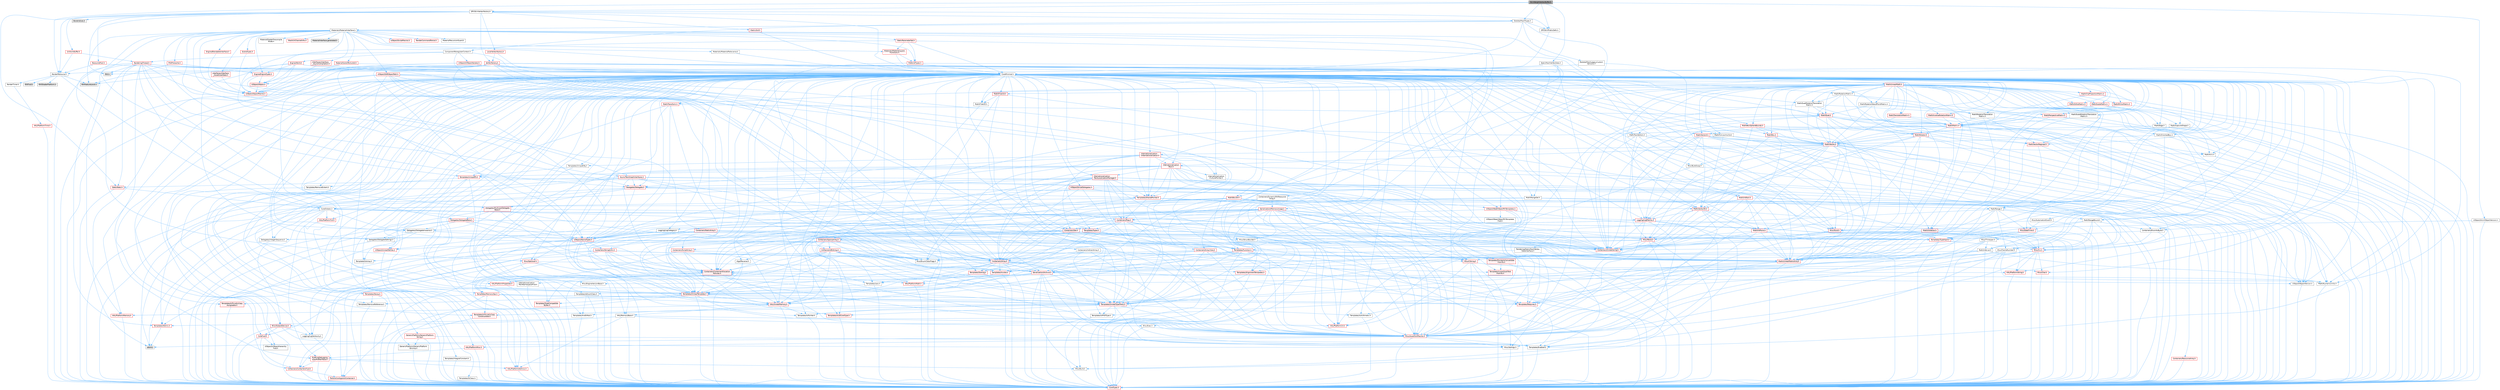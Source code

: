 digraph "SkinWeightVertexBuffer.h"
{
 // INTERACTIVE_SVG=YES
 // LATEX_PDF_SIZE
  bgcolor="transparent";
  edge [fontname=Helvetica,fontsize=10,labelfontname=Helvetica,labelfontsize=10];
  node [fontname=Helvetica,fontsize=10,shape=box,height=0.2,width=0.4];
  Node1 [id="Node000001",label="SkinWeightVertexBuffer.h",height=0.2,width=0.4,color="gray40", fillcolor="grey60", style="filled", fontcolor="black",tooltip=" "];
  Node1 -> Node2 [id="edge1_Node000001_Node000002",color="steelblue1",style="solid",tooltip=" "];
  Node2 [id="Node000002",label="RenderResource.h",height=0.2,width=0.4,color="grey40", fillcolor="white", style="filled",URL="$d1/ddb/RenderResource_8h.html",tooltip=" "];
  Node2 -> Node3 [id="edge2_Node000002_Node000003",color="steelblue1",style="solid",tooltip=" "];
  Node3 [id="Node000003",label="RHIFwd.h",height=0.2,width=0.4,color="grey60", fillcolor="#E0E0E0", style="filled",tooltip=" "];
  Node2 -> Node4 [id="edge3_Node000002_Node000004",color="steelblue1",style="solid",tooltip=" "];
  Node4 [id="Node000004",label="RHIShaderPlatform.h",height=0.2,width=0.4,color="grey60", fillcolor="#E0E0E0", style="filled",tooltip=" "];
  Node2 -> Node5 [id="edge4_Node000002_Node000005",color="steelblue1",style="solid",tooltip=" "];
  Node5 [id="Node000005",label="RHIFeatureLevel.h",height=0.2,width=0.4,color="grey60", fillcolor="#E0E0E0", style="filled",tooltip=" "];
  Node2 -> Node6 [id="edge5_Node000002_Node000006",color="steelblue1",style="solid",tooltip=" "];
  Node6 [id="Node000006",label="RenderTimer.h",height=0.2,width=0.4,color="grey40", fillcolor="white", style="filled",URL="$d8/dba/RenderTimer_8h.html",tooltip=" "];
  Node6 -> Node7 [id="edge6_Node000006_Node000007",color="steelblue1",style="solid",tooltip=" "];
  Node7 [id="Node000007",label="HAL/PlatformTime.h",height=0.2,width=0.4,color="red", fillcolor="#FFF0F0", style="filled",URL="$de/d9f/PlatformTime_8h.html",tooltip=" "];
  Node7 -> Node8 [id="edge7_Node000007_Node000008",color="steelblue1",style="solid",tooltip=" "];
  Node8 [id="Node000008",label="CoreTypes.h",height=0.2,width=0.4,color="red", fillcolor="#FFF0F0", style="filled",URL="$dc/dec/CoreTypes_8h.html",tooltip=" "];
  Node2 -> Node23 [id="edge8_Node000002_Node000023",color="steelblue1",style="solid",tooltip=" "];
  Node23 [id="Node000023",label="CoreGlobals.h",height=0.2,width=0.4,color="grey40", fillcolor="white", style="filled",URL="$d5/d8c/CoreGlobals_8h.html",tooltip=" "];
  Node23 -> Node24 [id="edge9_Node000023_Node000024",color="steelblue1",style="solid",tooltip=" "];
  Node24 [id="Node000024",label="Containers/UnrealString.h",height=0.2,width=0.4,color="red", fillcolor="#FFF0F0", style="filled",URL="$d5/dba/UnrealString_8h.html",tooltip=" "];
  Node23 -> Node8 [id="edge10_Node000023_Node000008",color="steelblue1",style="solid",tooltip=" "];
  Node23 -> Node32 [id="edge11_Node000023_Node000032",color="steelblue1",style="solid",tooltip=" "];
  Node32 [id="Node000032",label="HAL/PlatformTLS.h",height=0.2,width=0.4,color="red", fillcolor="#FFF0F0", style="filled",URL="$d0/def/PlatformTLS_8h.html",tooltip=" "];
  Node32 -> Node8 [id="edge12_Node000032_Node000008",color="steelblue1",style="solid",tooltip=" "];
  Node23 -> Node35 [id="edge13_Node000023_Node000035",color="steelblue1",style="solid",tooltip=" "];
  Node35 [id="Node000035",label="Logging/LogMacros.h",height=0.2,width=0.4,color="red", fillcolor="#FFF0F0", style="filled",URL="$d0/d16/LogMacros_8h.html",tooltip=" "];
  Node35 -> Node24 [id="edge14_Node000035_Node000024",color="steelblue1",style="solid",tooltip=" "];
  Node35 -> Node8 [id="edge15_Node000035_Node000008",color="steelblue1",style="solid",tooltip=" "];
  Node35 -> Node36 [id="edge16_Node000035_Node000036",color="steelblue1",style="solid",tooltip=" "];
  Node36 [id="Node000036",label="Logging/LogCategory.h",height=0.2,width=0.4,color="grey40", fillcolor="white", style="filled",URL="$d9/d36/LogCategory_8h.html",tooltip=" "];
  Node36 -> Node8 [id="edge17_Node000036_Node000008",color="steelblue1",style="solid",tooltip=" "];
  Node36 -> Node37 [id="edge18_Node000036_Node000037",color="steelblue1",style="solid",tooltip=" "];
  Node37 [id="Node000037",label="Logging/LogVerbosity.h",height=0.2,width=0.4,color="grey40", fillcolor="white", style="filled",URL="$d2/d8f/LogVerbosity_8h.html",tooltip=" "];
  Node37 -> Node8 [id="edge19_Node000037_Node000008",color="steelblue1",style="solid",tooltip=" "];
  Node36 -> Node38 [id="edge20_Node000036_Node000038",color="steelblue1",style="solid",tooltip=" "];
  Node38 [id="Node000038",label="UObject/NameTypes.h",height=0.2,width=0.4,color="red", fillcolor="#FFF0F0", style="filled",URL="$d6/d35/NameTypes_8h.html",tooltip=" "];
  Node38 -> Node8 [id="edge21_Node000038_Node000008",color="steelblue1",style="solid",tooltip=" "];
  Node38 -> Node39 [id="edge22_Node000038_Node000039",color="steelblue1",style="solid",tooltip=" "];
  Node39 [id="Node000039",label="Misc/AssertionMacros.h",height=0.2,width=0.4,color="red", fillcolor="#FFF0F0", style="filled",URL="$d0/dfa/AssertionMacros_8h.html",tooltip=" "];
  Node39 -> Node8 [id="edge23_Node000039_Node000008",color="steelblue1",style="solid",tooltip=" "];
  Node39 -> Node40 [id="edge24_Node000039_Node000040",color="steelblue1",style="solid",tooltip=" "];
  Node40 [id="Node000040",label="HAL/PlatformMisc.h",height=0.2,width=0.4,color="red", fillcolor="#FFF0F0", style="filled",URL="$d0/df5/PlatformMisc_8h.html",tooltip=" "];
  Node40 -> Node8 [id="edge25_Node000040_Node000008",color="steelblue1",style="solid",tooltip=" "];
  Node40 -> Node64 [id="edge26_Node000040_Node000064",color="steelblue1",style="solid",tooltip=" "];
  Node64 [id="Node000064",label="ProfilingDebugging\l/CpuProfilerTrace.h",height=0.2,width=0.4,color="red", fillcolor="#FFF0F0", style="filled",URL="$da/dcb/CpuProfilerTrace_8h.html",tooltip=" "];
  Node64 -> Node8 [id="edge27_Node000064_Node000008",color="steelblue1",style="solid",tooltip=" "];
  Node64 -> Node28 [id="edge28_Node000064_Node000028",color="steelblue1",style="solid",tooltip=" "];
  Node28 [id="Node000028",label="Containers/ContainersFwd.h",height=0.2,width=0.4,color="red", fillcolor="#FFF0F0", style="filled",URL="$d4/d0a/ContainersFwd_8h.html",tooltip=" "];
  Node28 -> Node8 [id="edge29_Node000028_Node000008",color="steelblue1",style="solid",tooltip=" "];
  Node28 -> Node29 [id="edge30_Node000028_Node000029",color="steelblue1",style="solid",tooltip=" "];
  Node29 [id="Node000029",label="Traits/IsContiguousContainer.h",height=0.2,width=0.4,color="red", fillcolor="#FFF0F0", style="filled",URL="$d5/d3c/IsContiguousContainer_8h.html",tooltip=" "];
  Node29 -> Node8 [id="edge31_Node000029_Node000008",color="steelblue1",style="solid",tooltip=" "];
  Node64 -> Node65 [id="edge32_Node000064_Node000065",color="steelblue1",style="solid",tooltip=" "];
  Node65 [id="Node000065",label="HAL/PlatformAtomics.h",height=0.2,width=0.4,color="red", fillcolor="#FFF0F0", style="filled",URL="$d3/d36/PlatformAtomics_8h.html",tooltip=" "];
  Node65 -> Node8 [id="edge33_Node000065_Node000008",color="steelblue1",style="solid",tooltip=" "];
  Node64 -> Node10 [id="edge34_Node000064_Node000010",color="steelblue1",style="solid",tooltip=" "];
  Node10 [id="Node000010",label="Misc/Build.h",height=0.2,width=0.4,color="grey40", fillcolor="white", style="filled",URL="$d3/dbb/Build_8h.html",tooltip=" "];
  Node39 -> Node72 [id="edge35_Node000039_Node000072",color="steelblue1",style="solid",tooltip=" "];
  Node72 [id="Node000072",label="Templates/EnableIf.h",height=0.2,width=0.4,color="grey40", fillcolor="white", style="filled",URL="$d7/d60/EnableIf_8h.html",tooltip=" "];
  Node72 -> Node8 [id="edge36_Node000072_Node000008",color="steelblue1",style="solid",tooltip=" "];
  Node39 -> Node78 [id="edge37_Node000039_Node000078",color="steelblue1",style="solid",tooltip=" "];
  Node78 [id="Node000078",label="Misc/VarArgs.h",height=0.2,width=0.4,color="grey40", fillcolor="white", style="filled",URL="$d5/d6f/VarArgs_8h.html",tooltip=" "];
  Node78 -> Node8 [id="edge38_Node000078_Node000008",color="steelblue1",style="solid",tooltip=" "];
  Node39 -> Node85 [id="edge39_Node000039_Node000085",color="steelblue1",style="solid",tooltip=" "];
  Node85 [id="Node000085",label="atomic",height=0.2,width=0.4,color="grey60", fillcolor="#E0E0E0", style="filled",tooltip=" "];
  Node38 -> Node86 [id="edge40_Node000038_Node000086",color="steelblue1",style="solid",tooltip=" "];
  Node86 [id="Node000086",label="HAL/UnrealMemory.h",height=0.2,width=0.4,color="red", fillcolor="#FFF0F0", style="filled",URL="$d9/d96/UnrealMemory_8h.html",tooltip=" "];
  Node86 -> Node8 [id="edge41_Node000086_Node000008",color="steelblue1",style="solid",tooltip=" "];
  Node86 -> Node90 [id="edge42_Node000086_Node000090",color="steelblue1",style="solid",tooltip=" "];
  Node90 [id="Node000090",label="HAL/MemoryBase.h",height=0.2,width=0.4,color="grey40", fillcolor="white", style="filled",URL="$d6/d9f/MemoryBase_8h.html",tooltip=" "];
  Node90 -> Node8 [id="edge43_Node000090_Node000008",color="steelblue1",style="solid",tooltip=" "];
  Node90 -> Node65 [id="edge44_Node000090_Node000065",color="steelblue1",style="solid",tooltip=" "];
  Node90 -> Node48 [id="edge45_Node000090_Node000048",color="steelblue1",style="solid",tooltip=" "];
  Node48 [id="Node000048",label="HAL/PlatformCrt.h",height=0.2,width=0.4,color="red", fillcolor="#FFF0F0", style="filled",URL="$d8/d75/PlatformCrt_8h.html",tooltip=" "];
  Node90 -> Node91 [id="edge46_Node000090_Node000091",color="steelblue1",style="solid",tooltip=" "];
  Node91 [id="Node000091",label="Misc/Exec.h",height=0.2,width=0.4,color="grey40", fillcolor="white", style="filled",URL="$de/ddb/Exec_8h.html",tooltip=" "];
  Node91 -> Node8 [id="edge47_Node000091_Node000008",color="steelblue1",style="solid",tooltip=" "];
  Node91 -> Node39 [id="edge48_Node000091_Node000039",color="steelblue1",style="solid",tooltip=" "];
  Node90 -> Node92 [id="edge49_Node000090_Node000092",color="steelblue1",style="solid",tooltip=" "];
  Node92 [id="Node000092",label="Misc/OutputDevice.h",height=0.2,width=0.4,color="red", fillcolor="#FFF0F0", style="filled",URL="$d7/d32/OutputDevice_8h.html",tooltip=" "];
  Node92 -> Node44 [id="edge50_Node000092_Node000044",color="steelblue1",style="solid",tooltip=" "];
  Node44 [id="Node000044",label="CoreFwd.h",height=0.2,width=0.4,color="red", fillcolor="#FFF0F0", style="filled",URL="$d1/d1e/CoreFwd_8h.html",tooltip=" "];
  Node44 -> Node8 [id="edge51_Node000044_Node000008",color="steelblue1",style="solid",tooltip=" "];
  Node44 -> Node28 [id="edge52_Node000044_Node000028",color="steelblue1",style="solid",tooltip=" "];
  Node44 -> Node46 [id="edge53_Node000044_Node000046",color="steelblue1",style="solid",tooltip=" "];
  Node46 [id="Node000046",label="UObject/UObjectHierarchy\lFwd.h",height=0.2,width=0.4,color="grey40", fillcolor="white", style="filled",URL="$d3/d13/UObjectHierarchyFwd_8h.html",tooltip=" "];
  Node92 -> Node8 [id="edge54_Node000092_Node000008",color="steelblue1",style="solid",tooltip=" "];
  Node92 -> Node37 [id="edge55_Node000092_Node000037",color="steelblue1",style="solid",tooltip=" "];
  Node92 -> Node78 [id="edge56_Node000092_Node000078",color="steelblue1",style="solid",tooltip=" "];
  Node90 -> Node93 [id="edge57_Node000090_Node000093",color="steelblue1",style="solid",tooltip=" "];
  Node93 [id="Node000093",label="Templates/Atomic.h",height=0.2,width=0.4,color="red", fillcolor="#FFF0F0", style="filled",URL="$d3/d91/Atomic_8h.html",tooltip=" "];
  Node93 -> Node85 [id="edge58_Node000093_Node000085",color="steelblue1",style="solid",tooltip=" "];
  Node86 -> Node102 [id="edge59_Node000086_Node000102",color="steelblue1",style="solid",tooltip=" "];
  Node102 [id="Node000102",label="HAL/PlatformMemory.h",height=0.2,width=0.4,color="red", fillcolor="#FFF0F0", style="filled",URL="$de/d68/PlatformMemory_8h.html",tooltip=" "];
  Node102 -> Node8 [id="edge60_Node000102_Node000008",color="steelblue1",style="solid",tooltip=" "];
  Node86 -> Node105 [id="edge61_Node000086_Node000105",color="steelblue1",style="solid",tooltip=" "];
  Node105 [id="Node000105",label="Templates/IsPointer.h",height=0.2,width=0.4,color="grey40", fillcolor="white", style="filled",URL="$d7/d05/IsPointer_8h.html",tooltip=" "];
  Node105 -> Node8 [id="edge62_Node000105_Node000008",color="steelblue1",style="solid",tooltip=" "];
  Node38 -> Node106 [id="edge63_Node000038_Node000106",color="steelblue1",style="solid",tooltip=" "];
  Node106 [id="Node000106",label="Templates/UnrealTypeTraits.h",height=0.2,width=0.4,color="red", fillcolor="#FFF0F0", style="filled",URL="$d2/d2d/UnrealTypeTraits_8h.html",tooltip=" "];
  Node106 -> Node8 [id="edge64_Node000106_Node000008",color="steelblue1",style="solid",tooltip=" "];
  Node106 -> Node105 [id="edge65_Node000106_Node000105",color="steelblue1",style="solid",tooltip=" "];
  Node106 -> Node39 [id="edge66_Node000106_Node000039",color="steelblue1",style="solid",tooltip=" "];
  Node106 -> Node98 [id="edge67_Node000106_Node000098",color="steelblue1",style="solid",tooltip=" "];
  Node98 [id="Node000098",label="Templates/AndOrNot.h",height=0.2,width=0.4,color="grey40", fillcolor="white", style="filled",URL="$db/d0a/AndOrNot_8h.html",tooltip=" "];
  Node98 -> Node8 [id="edge68_Node000098_Node000008",color="steelblue1",style="solid",tooltip=" "];
  Node106 -> Node72 [id="edge69_Node000106_Node000072",color="steelblue1",style="solid",tooltip=" "];
  Node106 -> Node107 [id="edge70_Node000106_Node000107",color="steelblue1",style="solid",tooltip=" "];
  Node107 [id="Node000107",label="Templates/IsArithmetic.h",height=0.2,width=0.4,color="grey40", fillcolor="white", style="filled",URL="$d2/d5d/IsArithmetic_8h.html",tooltip=" "];
  Node107 -> Node8 [id="edge71_Node000107_Node000008",color="steelblue1",style="solid",tooltip=" "];
  Node106 -> Node109 [id="edge72_Node000106_Node000109",color="steelblue1",style="solid",tooltip=" "];
  Node109 [id="Node000109",label="Templates/IsPODType.h",height=0.2,width=0.4,color="grey40", fillcolor="white", style="filled",URL="$d7/db1/IsPODType_8h.html",tooltip=" "];
  Node109 -> Node8 [id="edge73_Node000109_Node000008",color="steelblue1",style="solid",tooltip=" "];
  Node106 -> Node110 [id="edge74_Node000106_Node000110",color="steelblue1",style="solid",tooltip=" "];
  Node110 [id="Node000110",label="Templates/IsUECoreType.h",height=0.2,width=0.4,color="red", fillcolor="#FFF0F0", style="filled",URL="$d1/db8/IsUECoreType_8h.html",tooltip=" "];
  Node110 -> Node8 [id="edge75_Node000110_Node000008",color="steelblue1",style="solid",tooltip=" "];
  Node106 -> Node99 [id="edge76_Node000106_Node000099",color="steelblue1",style="solid",tooltip=" "];
  Node99 [id="Node000099",label="Templates/IsTriviallyCopy\lConstructible.h",height=0.2,width=0.4,color="red", fillcolor="#FFF0F0", style="filled",URL="$d3/d78/IsTriviallyCopyConstructible_8h.html",tooltip=" "];
  Node99 -> Node8 [id="edge77_Node000099_Node000008",color="steelblue1",style="solid",tooltip=" "];
  Node38 -> Node111 [id="edge78_Node000038_Node000111",color="steelblue1",style="solid",tooltip=" "];
  Node111 [id="Node000111",label="Templates/UnrealTemplate.h",height=0.2,width=0.4,color="red", fillcolor="#FFF0F0", style="filled",URL="$d4/d24/UnrealTemplate_8h.html",tooltip=" "];
  Node111 -> Node8 [id="edge79_Node000111_Node000008",color="steelblue1",style="solid",tooltip=" "];
  Node111 -> Node105 [id="edge80_Node000111_Node000105",color="steelblue1",style="solid",tooltip=" "];
  Node111 -> Node86 [id="edge81_Node000111_Node000086",color="steelblue1",style="solid",tooltip=" "];
  Node111 -> Node106 [id="edge82_Node000111_Node000106",color="steelblue1",style="solid",tooltip=" "];
  Node111 -> Node114 [id="edge83_Node000111_Node000114",color="steelblue1",style="solid",tooltip=" "];
  Node114 [id="Node000114",label="Templates/RemoveReference.h",height=0.2,width=0.4,color="grey40", fillcolor="white", style="filled",URL="$da/dbe/RemoveReference_8h.html",tooltip=" "];
  Node114 -> Node8 [id="edge84_Node000114_Node000008",color="steelblue1",style="solid",tooltip=" "];
  Node111 -> Node80 [id="edge85_Node000111_Node000080",color="steelblue1",style="solid",tooltip=" "];
  Node80 [id="Node000080",label="Templates/Requires.h",height=0.2,width=0.4,color="red", fillcolor="#FFF0F0", style="filled",URL="$dc/d96/Requires_8h.html",tooltip=" "];
  Node80 -> Node72 [id="edge86_Node000080_Node000072",color="steelblue1",style="solid",tooltip=" "];
  Node111 -> Node115 [id="edge87_Node000111_Node000115",color="steelblue1",style="solid",tooltip=" "];
  Node115 [id="Node000115",label="Templates/TypeCompatible\lBytes.h",height=0.2,width=0.4,color="red", fillcolor="#FFF0F0", style="filled",URL="$df/d0a/TypeCompatibleBytes_8h.html",tooltip=" "];
  Node115 -> Node8 [id="edge88_Node000115_Node000008",color="steelblue1",style="solid",tooltip=" "];
  Node111 -> Node29 [id="edge89_Node000111_Node000029",color="steelblue1",style="solid",tooltip=" "];
  Node38 -> Node24 [id="edge90_Node000038_Node000024",color="steelblue1",style="solid",tooltip=" "];
  Node38 -> Node120 [id="edge91_Node000038_Node000120",color="steelblue1",style="solid",tooltip=" "];
  Node120 [id="Node000120",label="Containers/StringConv.h",height=0.2,width=0.4,color="red", fillcolor="#FFF0F0", style="filled",URL="$d3/ddf/StringConv_8h.html",tooltip=" "];
  Node120 -> Node8 [id="edge92_Node000120_Node000008",color="steelblue1",style="solid",tooltip=" "];
  Node120 -> Node39 [id="edge93_Node000120_Node000039",color="steelblue1",style="solid",tooltip=" "];
  Node120 -> Node121 [id="edge94_Node000120_Node000121",color="steelblue1",style="solid",tooltip=" "];
  Node121 [id="Node000121",label="Containers/ContainerAllocation\lPolicies.h",height=0.2,width=0.4,color="red", fillcolor="#FFF0F0", style="filled",URL="$d7/dff/ContainerAllocationPolicies_8h.html",tooltip=" "];
  Node121 -> Node8 [id="edge95_Node000121_Node000008",color="steelblue1",style="solid",tooltip=" "];
  Node121 -> Node121 [id="edge96_Node000121_Node000121",color="steelblue1",style="solid",tooltip=" "];
  Node121 -> Node123 [id="edge97_Node000121_Node000123",color="steelblue1",style="solid",tooltip=" "];
  Node123 [id="Node000123",label="HAL/PlatformMath.h",height=0.2,width=0.4,color="red", fillcolor="#FFF0F0", style="filled",URL="$dc/d53/PlatformMath_8h.html",tooltip=" "];
  Node123 -> Node8 [id="edge98_Node000123_Node000008",color="steelblue1",style="solid",tooltip=" "];
  Node121 -> Node86 [id="edge99_Node000121_Node000086",color="steelblue1",style="solid",tooltip=" "];
  Node121 -> Node58 [id="edge100_Node000121_Node000058",color="steelblue1",style="solid",tooltip=" "];
  Node58 [id="Node000058",label="Math/NumericLimits.h",height=0.2,width=0.4,color="grey40", fillcolor="white", style="filled",URL="$df/d1b/NumericLimits_8h.html",tooltip=" "];
  Node58 -> Node8 [id="edge101_Node000058_Node000008",color="steelblue1",style="solid",tooltip=" "];
  Node121 -> Node39 [id="edge102_Node000121_Node000039",color="steelblue1",style="solid",tooltip=" "];
  Node121 -> Node132 [id="edge103_Node000121_Node000132",color="steelblue1",style="solid",tooltip=" "];
  Node132 [id="Node000132",label="Templates/MemoryOps.h",height=0.2,width=0.4,color="red", fillcolor="#FFF0F0", style="filled",URL="$db/dea/MemoryOps_8h.html",tooltip=" "];
  Node132 -> Node8 [id="edge104_Node000132_Node000008",color="steelblue1",style="solid",tooltip=" "];
  Node132 -> Node86 [id="edge105_Node000132_Node000086",color="steelblue1",style="solid",tooltip=" "];
  Node132 -> Node100 [id="edge106_Node000132_Node000100",color="steelblue1",style="solid",tooltip=" "];
  Node100 [id="Node000100",label="Templates/IsTriviallyCopy\lAssignable.h",height=0.2,width=0.4,color="red", fillcolor="#FFF0F0", style="filled",URL="$d2/df2/IsTriviallyCopyAssignable_8h.html",tooltip=" "];
  Node100 -> Node8 [id="edge107_Node000100_Node000008",color="steelblue1",style="solid",tooltip=" "];
  Node132 -> Node99 [id="edge108_Node000132_Node000099",color="steelblue1",style="solid",tooltip=" "];
  Node132 -> Node80 [id="edge109_Node000132_Node000080",color="steelblue1",style="solid",tooltip=" "];
  Node132 -> Node106 [id="edge110_Node000132_Node000106",color="steelblue1",style="solid",tooltip=" "];
  Node121 -> Node115 [id="edge111_Node000121_Node000115",color="steelblue1",style="solid",tooltip=" "];
  Node120 -> Node133 [id="edge112_Node000120_Node000133",color="steelblue1",style="solid",tooltip=" "];
  Node133 [id="Node000133",label="Containers/Array.h",height=0.2,width=0.4,color="red", fillcolor="#FFF0F0", style="filled",URL="$df/dd0/Array_8h.html",tooltip=" "];
  Node133 -> Node8 [id="edge113_Node000133_Node000008",color="steelblue1",style="solid",tooltip=" "];
  Node133 -> Node39 [id="edge114_Node000133_Node000039",color="steelblue1",style="solid",tooltip=" "];
  Node133 -> Node86 [id="edge115_Node000133_Node000086",color="steelblue1",style="solid",tooltip=" "];
  Node133 -> Node106 [id="edge116_Node000133_Node000106",color="steelblue1",style="solid",tooltip=" "];
  Node133 -> Node111 [id="edge117_Node000133_Node000111",color="steelblue1",style="solid",tooltip=" "];
  Node133 -> Node121 [id="edge118_Node000133_Node000121",color="steelblue1",style="solid",tooltip=" "];
  Node133 -> Node140 [id="edge119_Node000133_Node000140",color="steelblue1",style="solid",tooltip=" "];
  Node140 [id="Node000140",label="Serialization/Archive.h",height=0.2,width=0.4,color="red", fillcolor="#FFF0F0", style="filled",URL="$d7/d3b/Archive_8h.html",tooltip=" "];
  Node140 -> Node44 [id="edge120_Node000140_Node000044",color="steelblue1",style="solid",tooltip=" "];
  Node140 -> Node8 [id="edge121_Node000140_Node000008",color="steelblue1",style="solid",tooltip=" "];
  Node140 -> Node141 [id="edge122_Node000140_Node000141",color="steelblue1",style="solid",tooltip=" "];
  Node141 [id="Node000141",label="HAL/PlatformProperties.h",height=0.2,width=0.4,color="red", fillcolor="#FFF0F0", style="filled",URL="$d9/db0/PlatformProperties_8h.html",tooltip=" "];
  Node141 -> Node8 [id="edge123_Node000141_Node000008",color="steelblue1",style="solid",tooltip=" "];
  Node140 -> Node144 [id="edge124_Node000140_Node000144",color="steelblue1",style="solid",tooltip=" "];
  Node144 [id="Node000144",label="Internationalization\l/TextNamespaceFwd.h",height=0.2,width=0.4,color="grey40", fillcolor="white", style="filled",URL="$d8/d97/TextNamespaceFwd_8h.html",tooltip=" "];
  Node144 -> Node8 [id="edge125_Node000144_Node000008",color="steelblue1",style="solid",tooltip=" "];
  Node140 -> Node39 [id="edge126_Node000140_Node000039",color="steelblue1",style="solid",tooltip=" "];
  Node140 -> Node10 [id="edge127_Node000140_Node000010",color="steelblue1",style="solid",tooltip=" "];
  Node140 -> Node145 [id="edge128_Node000140_Node000145",color="steelblue1",style="solid",tooltip=" "];
  Node145 [id="Node000145",label="Misc/EngineVersionBase.h",height=0.2,width=0.4,color="grey40", fillcolor="white", style="filled",URL="$d5/d2b/EngineVersionBase_8h.html",tooltip=" "];
  Node145 -> Node8 [id="edge129_Node000145_Node000008",color="steelblue1",style="solid",tooltip=" "];
  Node140 -> Node78 [id="edge130_Node000140_Node000078",color="steelblue1",style="solid",tooltip=" "];
  Node140 -> Node72 [id="edge131_Node000140_Node000072",color="steelblue1",style="solid",tooltip=" "];
  Node140 -> Node148 [id="edge132_Node000140_Node000148",color="steelblue1",style="solid",tooltip=" "];
  Node148 [id="Node000148",label="Templates/IsEnumClass.h",height=0.2,width=0.4,color="grey40", fillcolor="white", style="filled",URL="$d7/d15/IsEnumClass_8h.html",tooltip=" "];
  Node148 -> Node8 [id="edge133_Node000148_Node000008",color="steelblue1",style="solid",tooltip=" "];
  Node148 -> Node98 [id="edge134_Node000148_Node000098",color="steelblue1",style="solid",tooltip=" "];
  Node140 -> Node111 [id="edge135_Node000140_Node000111",color="steelblue1",style="solid",tooltip=" "];
  Node140 -> Node149 [id="edge136_Node000140_Node000149",color="steelblue1",style="solid",tooltip=" "];
  Node149 [id="Node000149",label="UObject/ObjectVersion.h",height=0.2,width=0.4,color="grey40", fillcolor="white", style="filled",URL="$da/d63/ObjectVersion_8h.html",tooltip=" "];
  Node149 -> Node8 [id="edge137_Node000149_Node000008",color="steelblue1",style="solid",tooltip=" "];
  Node133 -> Node166 [id="edge138_Node000133_Node000166",color="steelblue1",style="solid",tooltip=" "];
  Node166 [id="Node000166",label="Templates/Invoke.h",height=0.2,width=0.4,color="red", fillcolor="#FFF0F0", style="filled",URL="$d7/deb/Invoke_8h.html",tooltip=" "];
  Node166 -> Node8 [id="edge139_Node000166_Node000008",color="steelblue1",style="solid",tooltip=" "];
  Node166 -> Node111 [id="edge140_Node000166_Node000111",color="steelblue1",style="solid",tooltip=" "];
  Node133 -> Node171 [id="edge141_Node000133_Node000171",color="steelblue1",style="solid",tooltip=" "];
  Node171 [id="Node000171",label="Templates/Less.h",height=0.2,width=0.4,color="grey40", fillcolor="white", style="filled",URL="$de/dc8/Less_8h.html",tooltip=" "];
  Node171 -> Node8 [id="edge142_Node000171_Node000008",color="steelblue1",style="solid",tooltip=" "];
  Node171 -> Node111 [id="edge143_Node000171_Node000111",color="steelblue1",style="solid",tooltip=" "];
  Node133 -> Node178 [id="edge144_Node000133_Node000178",color="steelblue1",style="solid",tooltip=" "];
  Node178 [id="Node000178",label="Templates/LosesQualifiers\lFromTo.h",height=0.2,width=0.4,color="red", fillcolor="#FFF0F0", style="filled",URL="$d2/db3/LosesQualifiersFromTo_8h.html",tooltip=" "];
  Node133 -> Node80 [id="edge145_Node000133_Node000080",color="steelblue1",style="solid",tooltip=" "];
  Node133 -> Node179 [id="edge146_Node000133_Node000179",color="steelblue1",style="solid",tooltip=" "];
  Node179 [id="Node000179",label="Templates/Sorting.h",height=0.2,width=0.4,color="red", fillcolor="#FFF0F0", style="filled",URL="$d3/d9e/Sorting_8h.html",tooltip=" "];
  Node179 -> Node8 [id="edge147_Node000179_Node000008",color="steelblue1",style="solid",tooltip=" "];
  Node179 -> Node123 [id="edge148_Node000179_Node000123",color="steelblue1",style="solid",tooltip=" "];
  Node179 -> Node171 [id="edge149_Node000179_Node000171",color="steelblue1",style="solid",tooltip=" "];
  Node133 -> Node183 [id="edge150_Node000133_Node000183",color="steelblue1",style="solid",tooltip=" "];
  Node183 [id="Node000183",label="Templates/AlignmentTemplates.h",height=0.2,width=0.4,color="red", fillcolor="#FFF0F0", style="filled",URL="$dd/d32/AlignmentTemplates_8h.html",tooltip=" "];
  Node183 -> Node8 [id="edge151_Node000183_Node000008",color="steelblue1",style="solid",tooltip=" "];
  Node183 -> Node105 [id="edge152_Node000183_Node000105",color="steelblue1",style="solid",tooltip=" "];
  Node120 -> Node157 [id="edge153_Node000120_Node000157",color="steelblue1",style="solid",tooltip=" "];
  Node157 [id="Node000157",label="Misc/CString.h",height=0.2,width=0.4,color="red", fillcolor="#FFF0F0", style="filled",URL="$d2/d49/CString_8h.html",tooltip=" "];
  Node157 -> Node8 [id="edge154_Node000157_Node000008",color="steelblue1",style="solid",tooltip=" "];
  Node157 -> Node48 [id="edge155_Node000157_Node000048",color="steelblue1",style="solid",tooltip=" "];
  Node157 -> Node88 [id="edge156_Node000157_Node000088",color="steelblue1",style="solid",tooltip=" "];
  Node88 [id="Node000088",label="HAL/PlatformString.h",height=0.2,width=0.4,color="red", fillcolor="#FFF0F0", style="filled",URL="$db/db5/PlatformString_8h.html",tooltip=" "];
  Node88 -> Node8 [id="edge157_Node000088_Node000008",color="steelblue1",style="solid",tooltip=" "];
  Node157 -> Node39 [id="edge158_Node000157_Node000039",color="steelblue1",style="solid",tooltip=" "];
  Node157 -> Node158 [id="edge159_Node000157_Node000158",color="steelblue1",style="solid",tooltip=" "];
  Node158 [id="Node000158",label="Misc/Char.h",height=0.2,width=0.4,color="red", fillcolor="#FFF0F0", style="filled",URL="$d0/d58/Char_8h.html",tooltip=" "];
  Node158 -> Node8 [id="edge160_Node000158_Node000008",color="steelblue1",style="solid",tooltip=" "];
  Node157 -> Node78 [id="edge161_Node000157_Node000078",color="steelblue1",style="solid",tooltip=" "];
  Node120 -> Node184 [id="edge162_Node000120_Node000184",color="steelblue1",style="solid",tooltip=" "];
  Node184 [id="Node000184",label="Templates/IsArray.h",height=0.2,width=0.4,color="grey40", fillcolor="white", style="filled",URL="$d8/d8d/IsArray_8h.html",tooltip=" "];
  Node184 -> Node8 [id="edge163_Node000184_Node000008",color="steelblue1",style="solid",tooltip=" "];
  Node120 -> Node111 [id="edge164_Node000120_Node000111",color="steelblue1",style="solid",tooltip=" "];
  Node120 -> Node106 [id="edge165_Node000120_Node000106",color="steelblue1",style="solid",tooltip=" "];
  Node120 -> Node29 [id="edge166_Node000120_Node000029",color="steelblue1",style="solid",tooltip=" "];
  Node38 -> Node185 [id="edge167_Node000038_Node000185",color="steelblue1",style="solid",tooltip=" "];
  Node185 [id="Node000185",label="UObject/UnrealNames.h",height=0.2,width=0.4,color="red", fillcolor="#FFF0F0", style="filled",URL="$d8/db1/UnrealNames_8h.html",tooltip=" "];
  Node185 -> Node8 [id="edge168_Node000185_Node000008",color="steelblue1",style="solid",tooltip=" "];
  Node38 -> Node93 [id="edge169_Node000038_Node000093",color="steelblue1",style="solid",tooltip=" "];
  Node35 -> Node37 [id="edge170_Node000035_Node000037",color="steelblue1",style="solid",tooltip=" "];
  Node35 -> Node39 [id="edge171_Node000035_Node000039",color="steelblue1",style="solid",tooltip=" "];
  Node35 -> Node10 [id="edge172_Node000035_Node000010",color="steelblue1",style="solid",tooltip=" "];
  Node35 -> Node78 [id="edge173_Node000035_Node000078",color="steelblue1",style="solid",tooltip=" "];
  Node35 -> Node72 [id="edge174_Node000035_Node000072",color="steelblue1",style="solid",tooltip=" "];
  Node23 -> Node10 [id="edge175_Node000023_Node000010",color="steelblue1",style="solid",tooltip=" "];
  Node23 -> Node60 [id="edge176_Node000023_Node000060",color="steelblue1",style="solid",tooltip=" "];
  Node60 [id="Node000060",label="Misc/EnumClassFlags.h",height=0.2,width=0.4,color="grey40", fillcolor="white", style="filled",URL="$d8/de7/EnumClassFlags_8h.html",tooltip=" "];
  Node23 -> Node92 [id="edge177_Node000023_Node000092",color="steelblue1",style="solid",tooltip=" "];
  Node23 -> Node64 [id="edge178_Node000023_Node000064",color="steelblue1",style="solid",tooltip=" "];
  Node23 -> Node93 [id="edge179_Node000023_Node000093",color="steelblue1",style="solid",tooltip=" "];
  Node23 -> Node38 [id="edge180_Node000023_Node000038",color="steelblue1",style="solid",tooltip=" "];
  Node23 -> Node85 [id="edge181_Node000023_Node000085",color="steelblue1",style="solid",tooltip=" "];
  Node1 -> Node195 [id="edge182_Node000001_Node000195",color="steelblue1",style="solid",tooltip=" "];
  Node195 [id="Node000195",label="StaticMeshVertexData.h",height=0.2,width=0.4,color="grey40", fillcolor="white", style="filled",URL="$d0/d60/StaticMeshVertexData_8h.html",tooltip=" "];
  Node195 -> Node196 [id="edge183_Node000195_Node000196",color="steelblue1",style="solid",tooltip=" "];
  Node196 [id="Node000196",label="CoreMinimal.h",height=0.2,width=0.4,color="grey40", fillcolor="white", style="filled",URL="$d7/d67/CoreMinimal_8h.html",tooltip=" "];
  Node196 -> Node8 [id="edge184_Node000196_Node000008",color="steelblue1",style="solid",tooltip=" "];
  Node196 -> Node44 [id="edge185_Node000196_Node000044",color="steelblue1",style="solid",tooltip=" "];
  Node196 -> Node46 [id="edge186_Node000196_Node000046",color="steelblue1",style="solid",tooltip=" "];
  Node196 -> Node28 [id="edge187_Node000196_Node000028",color="steelblue1",style="solid",tooltip=" "];
  Node196 -> Node78 [id="edge188_Node000196_Node000078",color="steelblue1",style="solid",tooltip=" "];
  Node196 -> Node37 [id="edge189_Node000196_Node000037",color="steelblue1",style="solid",tooltip=" "];
  Node196 -> Node92 [id="edge190_Node000196_Node000092",color="steelblue1",style="solid",tooltip=" "];
  Node196 -> Node48 [id="edge191_Node000196_Node000048",color="steelblue1",style="solid",tooltip=" "];
  Node196 -> Node40 [id="edge192_Node000196_Node000040",color="steelblue1",style="solid",tooltip=" "];
  Node196 -> Node39 [id="edge193_Node000196_Node000039",color="steelblue1",style="solid",tooltip=" "];
  Node196 -> Node105 [id="edge194_Node000196_Node000105",color="steelblue1",style="solid",tooltip=" "];
  Node196 -> Node102 [id="edge195_Node000196_Node000102",color="steelblue1",style="solid",tooltip=" "];
  Node196 -> Node65 [id="edge196_Node000196_Node000065",color="steelblue1",style="solid",tooltip=" "];
  Node196 -> Node91 [id="edge197_Node000196_Node000091",color="steelblue1",style="solid",tooltip=" "];
  Node196 -> Node90 [id="edge198_Node000196_Node000090",color="steelblue1",style="solid",tooltip=" "];
  Node196 -> Node86 [id="edge199_Node000196_Node000086",color="steelblue1",style="solid",tooltip=" "];
  Node196 -> Node107 [id="edge200_Node000196_Node000107",color="steelblue1",style="solid",tooltip=" "];
  Node196 -> Node98 [id="edge201_Node000196_Node000098",color="steelblue1",style="solid",tooltip=" "];
  Node196 -> Node109 [id="edge202_Node000196_Node000109",color="steelblue1",style="solid",tooltip=" "];
  Node196 -> Node110 [id="edge203_Node000196_Node000110",color="steelblue1",style="solid",tooltip=" "];
  Node196 -> Node99 [id="edge204_Node000196_Node000099",color="steelblue1",style="solid",tooltip=" "];
  Node196 -> Node106 [id="edge205_Node000196_Node000106",color="steelblue1",style="solid",tooltip=" "];
  Node196 -> Node72 [id="edge206_Node000196_Node000072",color="steelblue1",style="solid",tooltip=" "];
  Node196 -> Node114 [id="edge207_Node000196_Node000114",color="steelblue1",style="solid",tooltip=" "];
  Node196 -> Node197 [id="edge208_Node000196_Node000197",color="steelblue1",style="solid",tooltip=" "];
  Node197 [id="Node000197",label="Templates/IntegralConstant.h",height=0.2,width=0.4,color="grey40", fillcolor="white", style="filled",URL="$db/d1b/IntegralConstant_8h.html",tooltip=" "];
  Node197 -> Node8 [id="edge209_Node000197_Node000008",color="steelblue1",style="solid",tooltip=" "];
  Node196 -> Node198 [id="edge210_Node000196_Node000198",color="steelblue1",style="solid",tooltip=" "];
  Node198 [id="Node000198",label="Templates/IsClass.h",height=0.2,width=0.4,color="grey40", fillcolor="white", style="filled",URL="$db/dcb/IsClass_8h.html",tooltip=" "];
  Node198 -> Node8 [id="edge211_Node000198_Node000008",color="steelblue1",style="solid",tooltip=" "];
  Node196 -> Node115 [id="edge212_Node000196_Node000115",color="steelblue1",style="solid",tooltip=" "];
  Node196 -> Node29 [id="edge213_Node000196_Node000029",color="steelblue1",style="solid",tooltip=" "];
  Node196 -> Node111 [id="edge214_Node000196_Node000111",color="steelblue1",style="solid",tooltip=" "];
  Node196 -> Node58 [id="edge215_Node000196_Node000058",color="steelblue1",style="solid",tooltip=" "];
  Node196 -> Node123 [id="edge216_Node000196_Node000123",color="steelblue1",style="solid",tooltip=" "];
  Node196 -> Node100 [id="edge217_Node000196_Node000100",color="steelblue1",style="solid",tooltip=" "];
  Node196 -> Node132 [id="edge218_Node000196_Node000132",color="steelblue1",style="solid",tooltip=" "];
  Node196 -> Node121 [id="edge219_Node000196_Node000121",color="steelblue1",style="solid",tooltip=" "];
  Node196 -> Node148 [id="edge220_Node000196_Node000148",color="steelblue1",style="solid",tooltip=" "];
  Node196 -> Node141 [id="edge221_Node000196_Node000141",color="steelblue1",style="solid",tooltip=" "];
  Node196 -> Node145 [id="edge222_Node000196_Node000145",color="steelblue1",style="solid",tooltip=" "];
  Node196 -> Node144 [id="edge223_Node000196_Node000144",color="steelblue1",style="solid",tooltip=" "];
  Node196 -> Node140 [id="edge224_Node000196_Node000140",color="steelblue1",style="solid",tooltip=" "];
  Node196 -> Node171 [id="edge225_Node000196_Node000171",color="steelblue1",style="solid",tooltip=" "];
  Node196 -> Node179 [id="edge226_Node000196_Node000179",color="steelblue1",style="solid",tooltip=" "];
  Node196 -> Node158 [id="edge227_Node000196_Node000158",color="steelblue1",style="solid",tooltip=" "];
  Node196 -> Node199 [id="edge228_Node000196_Node000199",color="steelblue1",style="solid",tooltip=" "];
  Node199 [id="Node000199",label="GenericPlatform/GenericPlatform\lStricmp.h",height=0.2,width=0.4,color="grey40", fillcolor="white", style="filled",URL="$d2/d86/GenericPlatformStricmp_8h.html",tooltip=" "];
  Node199 -> Node8 [id="edge229_Node000199_Node000008",color="steelblue1",style="solid",tooltip=" "];
  Node196 -> Node200 [id="edge230_Node000196_Node000200",color="steelblue1",style="solid",tooltip=" "];
  Node200 [id="Node000200",label="GenericPlatform/GenericPlatform\lString.h",height=0.2,width=0.4,color="red", fillcolor="#FFF0F0", style="filled",URL="$dd/d20/GenericPlatformString_8h.html",tooltip=" "];
  Node200 -> Node8 [id="edge231_Node000200_Node000008",color="steelblue1",style="solid",tooltip=" "];
  Node200 -> Node199 [id="edge232_Node000200_Node000199",color="steelblue1",style="solid",tooltip=" "];
  Node200 -> Node72 [id="edge233_Node000200_Node000072",color="steelblue1",style="solid",tooltip=" "];
  Node196 -> Node88 [id="edge234_Node000196_Node000088",color="steelblue1",style="solid",tooltip=" "];
  Node196 -> Node157 [id="edge235_Node000196_Node000157",color="steelblue1",style="solid",tooltip=" "];
  Node196 -> Node156 [id="edge236_Node000196_Node000156",color="steelblue1",style="solid",tooltip=" "];
  Node156 [id="Node000156",label="Misc/Crc.h",height=0.2,width=0.4,color="red", fillcolor="#FFF0F0", style="filled",URL="$d4/dd2/Crc_8h.html",tooltip=" "];
  Node156 -> Node8 [id="edge237_Node000156_Node000008",color="steelblue1",style="solid",tooltip=" "];
  Node156 -> Node88 [id="edge238_Node000156_Node000088",color="steelblue1",style="solid",tooltip=" "];
  Node156 -> Node39 [id="edge239_Node000156_Node000039",color="steelblue1",style="solid",tooltip=" "];
  Node156 -> Node157 [id="edge240_Node000156_Node000157",color="steelblue1",style="solid",tooltip=" "];
  Node156 -> Node158 [id="edge241_Node000156_Node000158",color="steelblue1",style="solid",tooltip=" "];
  Node156 -> Node106 [id="edge242_Node000156_Node000106",color="steelblue1",style="solid",tooltip=" "];
  Node196 -> Node182 [id="edge243_Node000196_Node000182",color="steelblue1",style="solid",tooltip=" "];
  Node182 [id="Node000182",label="Math/UnrealMathUtility.h",height=0.2,width=0.4,color="red", fillcolor="#FFF0F0", style="filled",URL="$db/db8/UnrealMathUtility_8h.html",tooltip=" "];
  Node182 -> Node8 [id="edge244_Node000182_Node000008",color="steelblue1",style="solid",tooltip=" "];
  Node182 -> Node39 [id="edge245_Node000182_Node000039",color="steelblue1",style="solid",tooltip=" "];
  Node182 -> Node123 [id="edge246_Node000182_Node000123",color="steelblue1",style="solid",tooltip=" "];
  Node182 -> Node80 [id="edge247_Node000182_Node000080",color="steelblue1",style="solid",tooltip=" "];
  Node196 -> Node24 [id="edge248_Node000196_Node000024",color="steelblue1",style="solid",tooltip=" "];
  Node196 -> Node133 [id="edge249_Node000196_Node000133",color="steelblue1",style="solid",tooltip=" "];
  Node196 -> Node201 [id="edge250_Node000196_Node000201",color="steelblue1",style="solid",tooltip=" "];
  Node201 [id="Node000201",label="Misc/FrameNumber.h",height=0.2,width=0.4,color="grey40", fillcolor="white", style="filled",URL="$dd/dbd/FrameNumber_8h.html",tooltip=" "];
  Node201 -> Node8 [id="edge251_Node000201_Node000008",color="steelblue1",style="solid",tooltip=" "];
  Node201 -> Node58 [id="edge252_Node000201_Node000058",color="steelblue1",style="solid",tooltip=" "];
  Node201 -> Node182 [id="edge253_Node000201_Node000182",color="steelblue1",style="solid",tooltip=" "];
  Node201 -> Node72 [id="edge254_Node000201_Node000072",color="steelblue1",style="solid",tooltip=" "];
  Node201 -> Node106 [id="edge255_Node000201_Node000106",color="steelblue1",style="solid",tooltip=" "];
  Node196 -> Node202 [id="edge256_Node000196_Node000202",color="steelblue1",style="solid",tooltip=" "];
  Node202 [id="Node000202",label="Misc/Timespan.h",height=0.2,width=0.4,color="grey40", fillcolor="white", style="filled",URL="$da/dd9/Timespan_8h.html",tooltip=" "];
  Node202 -> Node8 [id="edge257_Node000202_Node000008",color="steelblue1",style="solid",tooltip=" "];
  Node202 -> Node203 [id="edge258_Node000202_Node000203",color="steelblue1",style="solid",tooltip=" "];
  Node203 [id="Node000203",label="Math/Interval.h",height=0.2,width=0.4,color="grey40", fillcolor="white", style="filled",URL="$d1/d55/Interval_8h.html",tooltip=" "];
  Node203 -> Node8 [id="edge259_Node000203_Node000008",color="steelblue1",style="solid",tooltip=" "];
  Node203 -> Node107 [id="edge260_Node000203_Node000107",color="steelblue1",style="solid",tooltip=" "];
  Node203 -> Node106 [id="edge261_Node000203_Node000106",color="steelblue1",style="solid",tooltip=" "];
  Node203 -> Node58 [id="edge262_Node000203_Node000058",color="steelblue1",style="solid",tooltip=" "];
  Node203 -> Node182 [id="edge263_Node000203_Node000182",color="steelblue1",style="solid",tooltip=" "];
  Node202 -> Node182 [id="edge264_Node000202_Node000182",color="steelblue1",style="solid",tooltip=" "];
  Node202 -> Node39 [id="edge265_Node000202_Node000039",color="steelblue1",style="solid",tooltip=" "];
  Node196 -> Node120 [id="edge266_Node000196_Node000120",color="steelblue1",style="solid",tooltip=" "];
  Node196 -> Node185 [id="edge267_Node000196_Node000185",color="steelblue1",style="solid",tooltip=" "];
  Node196 -> Node38 [id="edge268_Node000196_Node000038",color="steelblue1",style="solid",tooltip=" "];
  Node196 -> Node204 [id="edge269_Node000196_Node000204",color="steelblue1",style="solid",tooltip=" "];
  Node204 [id="Node000204",label="Misc/Parse.h",height=0.2,width=0.4,color="red", fillcolor="#FFF0F0", style="filled",URL="$dc/d71/Parse_8h.html",tooltip=" "];
  Node204 -> Node24 [id="edge270_Node000204_Node000024",color="steelblue1",style="solid",tooltip=" "];
  Node204 -> Node8 [id="edge271_Node000204_Node000008",color="steelblue1",style="solid",tooltip=" "];
  Node204 -> Node48 [id="edge272_Node000204_Node000048",color="steelblue1",style="solid",tooltip=" "];
  Node204 -> Node10 [id="edge273_Node000204_Node000010",color="steelblue1",style="solid",tooltip=" "];
  Node204 -> Node60 [id="edge274_Node000204_Node000060",color="steelblue1",style="solid",tooltip=" "];
  Node204 -> Node205 [id="edge275_Node000204_Node000205",color="steelblue1",style="solid",tooltip=" "];
  Node205 [id="Node000205",label="Templates/Function.h",height=0.2,width=0.4,color="red", fillcolor="#FFF0F0", style="filled",URL="$df/df5/Function_8h.html",tooltip=" "];
  Node205 -> Node8 [id="edge276_Node000205_Node000008",color="steelblue1",style="solid",tooltip=" "];
  Node205 -> Node39 [id="edge277_Node000205_Node000039",color="steelblue1",style="solid",tooltip=" "];
  Node205 -> Node86 [id="edge278_Node000205_Node000086",color="steelblue1",style="solid",tooltip=" "];
  Node205 -> Node106 [id="edge279_Node000205_Node000106",color="steelblue1",style="solid",tooltip=" "];
  Node205 -> Node166 [id="edge280_Node000205_Node000166",color="steelblue1",style="solid",tooltip=" "];
  Node205 -> Node111 [id="edge281_Node000205_Node000111",color="steelblue1",style="solid",tooltip=" "];
  Node205 -> Node80 [id="edge282_Node000205_Node000080",color="steelblue1",style="solid",tooltip=" "];
  Node205 -> Node182 [id="edge283_Node000205_Node000182",color="steelblue1",style="solid",tooltip=" "];
  Node196 -> Node183 [id="edge284_Node000196_Node000183",color="steelblue1",style="solid",tooltip=" "];
  Node196 -> Node207 [id="edge285_Node000196_Node000207",color="steelblue1",style="solid",tooltip=" "];
  Node207 [id="Node000207",label="Misc/StructBuilder.h",height=0.2,width=0.4,color="grey40", fillcolor="white", style="filled",URL="$d9/db3/StructBuilder_8h.html",tooltip=" "];
  Node207 -> Node8 [id="edge286_Node000207_Node000008",color="steelblue1",style="solid",tooltip=" "];
  Node207 -> Node182 [id="edge287_Node000207_Node000182",color="steelblue1",style="solid",tooltip=" "];
  Node207 -> Node183 [id="edge288_Node000207_Node000183",color="steelblue1",style="solid",tooltip=" "];
  Node196 -> Node125 [id="edge289_Node000196_Node000125",color="steelblue1",style="solid",tooltip=" "];
  Node125 [id="Node000125",label="Templates/Decay.h",height=0.2,width=0.4,color="red", fillcolor="#FFF0F0", style="filled",URL="$dd/d0f/Decay_8h.html",tooltip=" "];
  Node125 -> Node8 [id="edge290_Node000125_Node000008",color="steelblue1",style="solid",tooltip=" "];
  Node125 -> Node114 [id="edge291_Node000125_Node000114",color="steelblue1",style="solid",tooltip=" "];
  Node196 -> Node208 [id="edge292_Node000196_Node000208",color="steelblue1",style="solid",tooltip=" "];
  Node208 [id="Node000208",label="Templates/PointerIsConvertible\lFromTo.h",height=0.2,width=0.4,color="red", fillcolor="#FFF0F0", style="filled",URL="$d6/d65/PointerIsConvertibleFromTo_8h.html",tooltip=" "];
  Node208 -> Node8 [id="edge293_Node000208_Node000008",color="steelblue1",style="solid",tooltip=" "];
  Node208 -> Node178 [id="edge294_Node000208_Node000178",color="steelblue1",style="solid",tooltip=" "];
  Node196 -> Node166 [id="edge295_Node000196_Node000166",color="steelblue1",style="solid",tooltip=" "];
  Node196 -> Node205 [id="edge296_Node000196_Node000205",color="steelblue1",style="solid",tooltip=" "];
  Node196 -> Node155 [id="edge297_Node000196_Node000155",color="steelblue1",style="solid",tooltip=" "];
  Node155 [id="Node000155",label="Templates/TypeHash.h",height=0.2,width=0.4,color="red", fillcolor="#FFF0F0", style="filled",URL="$d1/d62/TypeHash_8h.html",tooltip=" "];
  Node155 -> Node8 [id="edge298_Node000155_Node000008",color="steelblue1",style="solid",tooltip=" "];
  Node155 -> Node80 [id="edge299_Node000155_Node000080",color="steelblue1",style="solid",tooltip=" "];
  Node155 -> Node156 [id="edge300_Node000155_Node000156",color="steelblue1",style="solid",tooltip=" "];
  Node196 -> Node209 [id="edge301_Node000196_Node000209",color="steelblue1",style="solid",tooltip=" "];
  Node209 [id="Node000209",label="Containers/ScriptArray.h",height=0.2,width=0.4,color="red", fillcolor="#FFF0F0", style="filled",URL="$dc/daf/ScriptArray_8h.html",tooltip=" "];
  Node209 -> Node8 [id="edge302_Node000209_Node000008",color="steelblue1",style="solid",tooltip=" "];
  Node209 -> Node39 [id="edge303_Node000209_Node000039",color="steelblue1",style="solid",tooltip=" "];
  Node209 -> Node86 [id="edge304_Node000209_Node000086",color="steelblue1",style="solid",tooltip=" "];
  Node209 -> Node121 [id="edge305_Node000209_Node000121",color="steelblue1",style="solid",tooltip=" "];
  Node209 -> Node133 [id="edge306_Node000209_Node000133",color="steelblue1",style="solid",tooltip=" "];
  Node196 -> Node210 [id="edge307_Node000196_Node000210",color="steelblue1",style="solid",tooltip=" "];
  Node210 [id="Node000210",label="Containers/BitArray.h",height=0.2,width=0.4,color="red", fillcolor="#FFF0F0", style="filled",URL="$d1/de4/BitArray_8h.html",tooltip=" "];
  Node210 -> Node121 [id="edge308_Node000210_Node000121",color="steelblue1",style="solid",tooltip=" "];
  Node210 -> Node8 [id="edge309_Node000210_Node000008",color="steelblue1",style="solid",tooltip=" "];
  Node210 -> Node65 [id="edge310_Node000210_Node000065",color="steelblue1",style="solid",tooltip=" "];
  Node210 -> Node86 [id="edge311_Node000210_Node000086",color="steelblue1",style="solid",tooltip=" "];
  Node210 -> Node182 [id="edge312_Node000210_Node000182",color="steelblue1",style="solid",tooltip=" "];
  Node210 -> Node39 [id="edge313_Node000210_Node000039",color="steelblue1",style="solid",tooltip=" "];
  Node210 -> Node60 [id="edge314_Node000210_Node000060",color="steelblue1",style="solid",tooltip=" "];
  Node210 -> Node140 [id="edge315_Node000210_Node000140",color="steelblue1",style="solid",tooltip=" "];
  Node210 -> Node72 [id="edge316_Node000210_Node000072",color="steelblue1",style="solid",tooltip=" "];
  Node210 -> Node166 [id="edge317_Node000210_Node000166",color="steelblue1",style="solid",tooltip=" "];
  Node210 -> Node111 [id="edge318_Node000210_Node000111",color="steelblue1",style="solid",tooltip=" "];
  Node210 -> Node106 [id="edge319_Node000210_Node000106",color="steelblue1",style="solid",tooltip=" "];
  Node196 -> Node211 [id="edge320_Node000196_Node000211",color="steelblue1",style="solid",tooltip=" "];
  Node211 [id="Node000211",label="Containers/SparseArray.h",height=0.2,width=0.4,color="red", fillcolor="#FFF0F0", style="filled",URL="$d5/dbf/SparseArray_8h.html",tooltip=" "];
  Node211 -> Node8 [id="edge321_Node000211_Node000008",color="steelblue1",style="solid",tooltip=" "];
  Node211 -> Node39 [id="edge322_Node000211_Node000039",color="steelblue1",style="solid",tooltip=" "];
  Node211 -> Node86 [id="edge323_Node000211_Node000086",color="steelblue1",style="solid",tooltip=" "];
  Node211 -> Node106 [id="edge324_Node000211_Node000106",color="steelblue1",style="solid",tooltip=" "];
  Node211 -> Node111 [id="edge325_Node000211_Node000111",color="steelblue1",style="solid",tooltip=" "];
  Node211 -> Node121 [id="edge326_Node000211_Node000121",color="steelblue1",style="solid",tooltip=" "];
  Node211 -> Node171 [id="edge327_Node000211_Node000171",color="steelblue1",style="solid",tooltip=" "];
  Node211 -> Node133 [id="edge328_Node000211_Node000133",color="steelblue1",style="solid",tooltip=" "];
  Node211 -> Node182 [id="edge329_Node000211_Node000182",color="steelblue1",style="solid",tooltip=" "];
  Node211 -> Node209 [id="edge330_Node000211_Node000209",color="steelblue1",style="solid",tooltip=" "];
  Node211 -> Node210 [id="edge331_Node000211_Node000210",color="steelblue1",style="solid",tooltip=" "];
  Node211 -> Node24 [id="edge332_Node000211_Node000024",color="steelblue1",style="solid",tooltip=" "];
  Node196 -> Node227 [id="edge333_Node000196_Node000227",color="steelblue1",style="solid",tooltip=" "];
  Node227 [id="Node000227",label="Containers/Set.h",height=0.2,width=0.4,color="red", fillcolor="#FFF0F0", style="filled",URL="$d4/d45/Set_8h.html",tooltip=" "];
  Node227 -> Node121 [id="edge334_Node000227_Node000121",color="steelblue1",style="solid",tooltip=" "];
  Node227 -> Node211 [id="edge335_Node000227_Node000211",color="steelblue1",style="solid",tooltip=" "];
  Node227 -> Node28 [id="edge336_Node000227_Node000028",color="steelblue1",style="solid",tooltip=" "];
  Node227 -> Node182 [id="edge337_Node000227_Node000182",color="steelblue1",style="solid",tooltip=" "];
  Node227 -> Node39 [id="edge338_Node000227_Node000039",color="steelblue1",style="solid",tooltip=" "];
  Node227 -> Node207 [id="edge339_Node000227_Node000207",color="steelblue1",style="solid",tooltip=" "];
  Node227 -> Node205 [id="edge340_Node000227_Node000205",color="steelblue1",style="solid",tooltip=" "];
  Node227 -> Node179 [id="edge341_Node000227_Node000179",color="steelblue1",style="solid",tooltip=" "];
  Node227 -> Node155 [id="edge342_Node000227_Node000155",color="steelblue1",style="solid",tooltip=" "];
  Node227 -> Node111 [id="edge343_Node000227_Node000111",color="steelblue1",style="solid",tooltip=" "];
  Node196 -> Node230 [id="edge344_Node000196_Node000230",color="steelblue1",style="solid",tooltip=" "];
  Node230 [id="Node000230",label="Algo/Reverse.h",height=0.2,width=0.4,color="grey40", fillcolor="white", style="filled",URL="$d5/d93/Reverse_8h.html",tooltip=" "];
  Node230 -> Node8 [id="edge345_Node000230_Node000008",color="steelblue1",style="solid",tooltip=" "];
  Node230 -> Node111 [id="edge346_Node000230_Node000111",color="steelblue1",style="solid",tooltip=" "];
  Node196 -> Node231 [id="edge347_Node000196_Node000231",color="steelblue1",style="solid",tooltip=" "];
  Node231 [id="Node000231",label="Containers/Map.h",height=0.2,width=0.4,color="red", fillcolor="#FFF0F0", style="filled",URL="$df/d79/Map_8h.html",tooltip=" "];
  Node231 -> Node8 [id="edge348_Node000231_Node000008",color="steelblue1",style="solid",tooltip=" "];
  Node231 -> Node230 [id="edge349_Node000231_Node000230",color="steelblue1",style="solid",tooltip=" "];
  Node231 -> Node227 [id="edge350_Node000231_Node000227",color="steelblue1",style="solid",tooltip=" "];
  Node231 -> Node24 [id="edge351_Node000231_Node000024",color="steelblue1",style="solid",tooltip=" "];
  Node231 -> Node39 [id="edge352_Node000231_Node000039",color="steelblue1",style="solid",tooltip=" "];
  Node231 -> Node207 [id="edge353_Node000231_Node000207",color="steelblue1",style="solid",tooltip=" "];
  Node231 -> Node205 [id="edge354_Node000231_Node000205",color="steelblue1",style="solid",tooltip=" "];
  Node231 -> Node179 [id="edge355_Node000231_Node000179",color="steelblue1",style="solid",tooltip=" "];
  Node231 -> Node232 [id="edge356_Node000231_Node000232",color="steelblue1",style="solid",tooltip=" "];
  Node232 [id="Node000232",label="Templates/Tuple.h",height=0.2,width=0.4,color="red", fillcolor="#FFF0F0", style="filled",URL="$d2/d4f/Tuple_8h.html",tooltip=" "];
  Node232 -> Node8 [id="edge357_Node000232_Node000008",color="steelblue1",style="solid",tooltip=" "];
  Node232 -> Node111 [id="edge358_Node000232_Node000111",color="steelblue1",style="solid",tooltip=" "];
  Node232 -> Node233 [id="edge359_Node000232_Node000233",color="steelblue1",style="solid",tooltip=" "];
  Node233 [id="Node000233",label="Delegates/IntegerSequence.h",height=0.2,width=0.4,color="grey40", fillcolor="white", style="filled",URL="$d2/dcc/IntegerSequence_8h.html",tooltip=" "];
  Node233 -> Node8 [id="edge360_Node000233_Node000008",color="steelblue1",style="solid",tooltip=" "];
  Node232 -> Node166 [id="edge361_Node000232_Node000166",color="steelblue1",style="solid",tooltip=" "];
  Node232 -> Node80 [id="edge362_Node000232_Node000080",color="steelblue1",style="solid",tooltip=" "];
  Node232 -> Node155 [id="edge363_Node000232_Node000155",color="steelblue1",style="solid",tooltip=" "];
  Node231 -> Node111 [id="edge364_Node000231_Node000111",color="steelblue1",style="solid",tooltip=" "];
  Node231 -> Node106 [id="edge365_Node000231_Node000106",color="steelblue1",style="solid",tooltip=" "];
  Node196 -> Node235 [id="edge366_Node000196_Node000235",color="steelblue1",style="solid",tooltip=" "];
  Node235 [id="Node000235",label="Math/IntPoint.h",height=0.2,width=0.4,color="red", fillcolor="#FFF0F0", style="filled",URL="$d3/df7/IntPoint_8h.html",tooltip=" "];
  Node235 -> Node8 [id="edge367_Node000235_Node000008",color="steelblue1",style="solid",tooltip=" "];
  Node235 -> Node39 [id="edge368_Node000235_Node000039",color="steelblue1",style="solid",tooltip=" "];
  Node235 -> Node204 [id="edge369_Node000235_Node000204",color="steelblue1",style="solid",tooltip=" "];
  Node235 -> Node182 [id="edge370_Node000235_Node000182",color="steelblue1",style="solid",tooltip=" "];
  Node235 -> Node24 [id="edge371_Node000235_Node000024",color="steelblue1",style="solid",tooltip=" "];
  Node235 -> Node155 [id="edge372_Node000235_Node000155",color="steelblue1",style="solid",tooltip=" "];
  Node196 -> Node237 [id="edge373_Node000196_Node000237",color="steelblue1",style="solid",tooltip=" "];
  Node237 [id="Node000237",label="Math/IntVector.h",height=0.2,width=0.4,color="red", fillcolor="#FFF0F0", style="filled",URL="$d7/d44/IntVector_8h.html",tooltip=" "];
  Node237 -> Node8 [id="edge374_Node000237_Node000008",color="steelblue1",style="solid",tooltip=" "];
  Node237 -> Node156 [id="edge375_Node000237_Node000156",color="steelblue1",style="solid",tooltip=" "];
  Node237 -> Node204 [id="edge376_Node000237_Node000204",color="steelblue1",style="solid",tooltip=" "];
  Node237 -> Node182 [id="edge377_Node000237_Node000182",color="steelblue1",style="solid",tooltip=" "];
  Node237 -> Node24 [id="edge378_Node000237_Node000024",color="steelblue1",style="solid",tooltip=" "];
  Node196 -> Node36 [id="edge379_Node000196_Node000036",color="steelblue1",style="solid",tooltip=" "];
  Node196 -> Node35 [id="edge380_Node000196_Node000035",color="steelblue1",style="solid",tooltip=" "];
  Node196 -> Node238 [id="edge381_Node000196_Node000238",color="steelblue1",style="solid",tooltip=" "];
  Node238 [id="Node000238",label="Math/Vector2D.h",height=0.2,width=0.4,color="red", fillcolor="#FFF0F0", style="filled",URL="$d3/db0/Vector2D_8h.html",tooltip=" "];
  Node238 -> Node8 [id="edge382_Node000238_Node000008",color="steelblue1",style="solid",tooltip=" "];
  Node238 -> Node39 [id="edge383_Node000238_Node000039",color="steelblue1",style="solid",tooltip=" "];
  Node238 -> Node156 [id="edge384_Node000238_Node000156",color="steelblue1",style="solid",tooltip=" "];
  Node238 -> Node182 [id="edge385_Node000238_Node000182",color="steelblue1",style="solid",tooltip=" "];
  Node238 -> Node24 [id="edge386_Node000238_Node000024",color="steelblue1",style="solid",tooltip=" "];
  Node238 -> Node204 [id="edge387_Node000238_Node000204",color="steelblue1",style="solid",tooltip=" "];
  Node238 -> Node235 [id="edge388_Node000238_Node000235",color="steelblue1",style="solid",tooltip=" "];
  Node238 -> Node35 [id="edge389_Node000238_Node000035",color="steelblue1",style="solid",tooltip=" "];
  Node196 -> Node242 [id="edge390_Node000196_Node000242",color="steelblue1",style="solid",tooltip=" "];
  Node242 [id="Node000242",label="Math/IntRect.h",height=0.2,width=0.4,color="red", fillcolor="#FFF0F0", style="filled",URL="$d7/d53/IntRect_8h.html",tooltip=" "];
  Node242 -> Node8 [id="edge391_Node000242_Node000008",color="steelblue1",style="solid",tooltip=" "];
  Node242 -> Node182 [id="edge392_Node000242_Node000182",color="steelblue1",style="solid",tooltip=" "];
  Node242 -> Node24 [id="edge393_Node000242_Node000024",color="steelblue1",style="solid",tooltip=" "];
  Node242 -> Node235 [id="edge394_Node000242_Node000235",color="steelblue1",style="solid",tooltip=" "];
  Node242 -> Node238 [id="edge395_Node000242_Node000238",color="steelblue1",style="solid",tooltip=" "];
  Node196 -> Node243 [id="edge396_Node000196_Node000243",color="steelblue1",style="solid",tooltip=" "];
  Node243 [id="Node000243",label="Misc/ByteSwap.h",height=0.2,width=0.4,color="grey40", fillcolor="white", style="filled",URL="$dc/dd7/ByteSwap_8h.html",tooltip=" "];
  Node243 -> Node8 [id="edge397_Node000243_Node000008",color="steelblue1",style="solid",tooltip=" "];
  Node243 -> Node48 [id="edge398_Node000243_Node000048",color="steelblue1",style="solid",tooltip=" "];
  Node196 -> Node154 [id="edge399_Node000196_Node000154",color="steelblue1",style="solid",tooltip=" "];
  Node154 [id="Node000154",label="Containers/EnumAsByte.h",height=0.2,width=0.4,color="grey40", fillcolor="white", style="filled",URL="$d6/d9a/EnumAsByte_8h.html",tooltip=" "];
  Node154 -> Node8 [id="edge400_Node000154_Node000008",color="steelblue1",style="solid",tooltip=" "];
  Node154 -> Node109 [id="edge401_Node000154_Node000109",color="steelblue1",style="solid",tooltip=" "];
  Node154 -> Node155 [id="edge402_Node000154_Node000155",color="steelblue1",style="solid",tooltip=" "];
  Node196 -> Node32 [id="edge403_Node000196_Node000032",color="steelblue1",style="solid",tooltip=" "];
  Node196 -> Node23 [id="edge404_Node000196_Node000023",color="steelblue1",style="solid",tooltip=" "];
  Node196 -> Node244 [id="edge405_Node000196_Node000244",color="steelblue1",style="solid",tooltip=" "];
  Node244 [id="Node000244",label="Templates/SharedPointer.h",height=0.2,width=0.4,color="red", fillcolor="#FFF0F0", style="filled",URL="$d2/d17/SharedPointer_8h.html",tooltip=" "];
  Node244 -> Node8 [id="edge406_Node000244_Node000008",color="steelblue1",style="solid",tooltip=" "];
  Node244 -> Node208 [id="edge407_Node000244_Node000208",color="steelblue1",style="solid",tooltip=" "];
  Node244 -> Node39 [id="edge408_Node000244_Node000039",color="steelblue1",style="solid",tooltip=" "];
  Node244 -> Node86 [id="edge409_Node000244_Node000086",color="steelblue1",style="solid",tooltip=" "];
  Node244 -> Node133 [id="edge410_Node000244_Node000133",color="steelblue1",style="solid",tooltip=" "];
  Node244 -> Node231 [id="edge411_Node000244_Node000231",color="steelblue1",style="solid",tooltip=" "];
  Node244 -> Node23 [id="edge412_Node000244_Node000023",color="steelblue1",style="solid",tooltip=" "];
  Node196 -> Node249 [id="edge413_Node000196_Node000249",color="steelblue1",style="solid",tooltip=" "];
  Node249 [id="Node000249",label="Internationalization\l/CulturePointer.h",height=0.2,width=0.4,color="grey40", fillcolor="white", style="filled",URL="$d6/dbe/CulturePointer_8h.html",tooltip=" "];
  Node249 -> Node8 [id="edge414_Node000249_Node000008",color="steelblue1",style="solid",tooltip=" "];
  Node249 -> Node244 [id="edge415_Node000249_Node000244",color="steelblue1",style="solid",tooltip=" "];
  Node196 -> Node250 [id="edge416_Node000196_Node000250",color="steelblue1",style="solid",tooltip=" "];
  Node250 [id="Node000250",label="UObject/WeakObjectPtrTemplates.h",height=0.2,width=0.4,color="red", fillcolor="#FFF0F0", style="filled",URL="$d8/d3b/WeakObjectPtrTemplates_8h.html",tooltip=" "];
  Node250 -> Node8 [id="edge417_Node000250_Node000008",color="steelblue1",style="solid",tooltip=" "];
  Node250 -> Node178 [id="edge418_Node000250_Node000178",color="steelblue1",style="solid",tooltip=" "];
  Node250 -> Node80 [id="edge419_Node000250_Node000080",color="steelblue1",style="solid",tooltip=" "];
  Node250 -> Node231 [id="edge420_Node000250_Node000231",color="steelblue1",style="solid",tooltip=" "];
  Node250 -> Node251 [id="edge421_Node000250_Node000251",color="steelblue1",style="solid",tooltip=" "];
  Node251 [id="Node000251",label="UObject/WeakObjectPtrTemplates\lFwd.h",height=0.2,width=0.4,color="grey40", fillcolor="white", style="filled",URL="$db/deb/WeakObjectPtrTemplatesFwd_8h.html",tooltip=" "];
  Node196 -> Node253 [id="edge422_Node000196_Node000253",color="steelblue1",style="solid",tooltip=" "];
  Node253 [id="Node000253",label="Delegates/DelegateSettings.h",height=0.2,width=0.4,color="grey40", fillcolor="white", style="filled",URL="$d0/d97/DelegateSettings_8h.html",tooltip=" "];
  Node253 -> Node8 [id="edge423_Node000253_Node000008",color="steelblue1",style="solid",tooltip=" "];
  Node196 -> Node254 [id="edge424_Node000196_Node000254",color="steelblue1",style="solid",tooltip=" "];
  Node254 [id="Node000254",label="Delegates/IDelegateInstance.h",height=0.2,width=0.4,color="grey40", fillcolor="white", style="filled",URL="$d2/d10/IDelegateInstance_8h.html",tooltip=" "];
  Node254 -> Node8 [id="edge425_Node000254_Node000008",color="steelblue1",style="solid",tooltip=" "];
  Node254 -> Node155 [id="edge426_Node000254_Node000155",color="steelblue1",style="solid",tooltip=" "];
  Node254 -> Node38 [id="edge427_Node000254_Node000038",color="steelblue1",style="solid",tooltip=" "];
  Node254 -> Node253 [id="edge428_Node000254_Node000253",color="steelblue1",style="solid",tooltip=" "];
  Node196 -> Node255 [id="edge429_Node000196_Node000255",color="steelblue1",style="solid",tooltip=" "];
  Node255 [id="Node000255",label="Delegates/DelegateBase.h",height=0.2,width=0.4,color="red", fillcolor="#FFF0F0", style="filled",URL="$da/d67/DelegateBase_8h.html",tooltip=" "];
  Node255 -> Node8 [id="edge430_Node000255_Node000008",color="steelblue1",style="solid",tooltip=" "];
  Node255 -> Node121 [id="edge431_Node000255_Node000121",color="steelblue1",style="solid",tooltip=" "];
  Node255 -> Node182 [id="edge432_Node000255_Node000182",color="steelblue1",style="solid",tooltip=" "];
  Node255 -> Node38 [id="edge433_Node000255_Node000038",color="steelblue1",style="solid",tooltip=" "];
  Node255 -> Node253 [id="edge434_Node000255_Node000253",color="steelblue1",style="solid",tooltip=" "];
  Node255 -> Node254 [id="edge435_Node000255_Node000254",color="steelblue1",style="solid",tooltip=" "];
  Node196 -> Node263 [id="edge436_Node000196_Node000263",color="steelblue1",style="solid",tooltip=" "];
  Node263 [id="Node000263",label="Delegates/MulticastDelegate\lBase.h",height=0.2,width=0.4,color="red", fillcolor="#FFF0F0", style="filled",URL="$db/d16/MulticastDelegateBase_8h.html",tooltip=" "];
  Node263 -> Node8 [id="edge437_Node000263_Node000008",color="steelblue1",style="solid",tooltip=" "];
  Node263 -> Node121 [id="edge438_Node000263_Node000121",color="steelblue1",style="solid",tooltip=" "];
  Node263 -> Node133 [id="edge439_Node000263_Node000133",color="steelblue1",style="solid",tooltip=" "];
  Node263 -> Node182 [id="edge440_Node000263_Node000182",color="steelblue1",style="solid",tooltip=" "];
  Node263 -> Node254 [id="edge441_Node000263_Node000254",color="steelblue1",style="solid",tooltip=" "];
  Node263 -> Node255 [id="edge442_Node000263_Node000255",color="steelblue1",style="solid",tooltip=" "];
  Node196 -> Node233 [id="edge443_Node000196_Node000233",color="steelblue1",style="solid",tooltip=" "];
  Node196 -> Node232 [id="edge444_Node000196_Node000232",color="steelblue1",style="solid",tooltip=" "];
  Node196 -> Node264 [id="edge445_Node000196_Node000264",color="steelblue1",style="solid",tooltip=" "];
  Node264 [id="Node000264",label="UObject/ScriptDelegates.h",height=0.2,width=0.4,color="red", fillcolor="#FFF0F0", style="filled",URL="$de/d81/ScriptDelegates_8h.html",tooltip=" "];
  Node264 -> Node133 [id="edge446_Node000264_Node000133",color="steelblue1",style="solid",tooltip=" "];
  Node264 -> Node121 [id="edge447_Node000264_Node000121",color="steelblue1",style="solid",tooltip=" "];
  Node264 -> Node24 [id="edge448_Node000264_Node000024",color="steelblue1",style="solid",tooltip=" "];
  Node264 -> Node39 [id="edge449_Node000264_Node000039",color="steelblue1",style="solid",tooltip=" "];
  Node264 -> Node244 [id="edge450_Node000264_Node000244",color="steelblue1",style="solid",tooltip=" "];
  Node264 -> Node155 [id="edge451_Node000264_Node000155",color="steelblue1",style="solid",tooltip=" "];
  Node264 -> Node106 [id="edge452_Node000264_Node000106",color="steelblue1",style="solid",tooltip=" "];
  Node264 -> Node38 [id="edge453_Node000264_Node000038",color="steelblue1",style="solid",tooltip=" "];
  Node196 -> Node266 [id="edge454_Node000196_Node000266",color="steelblue1",style="solid",tooltip=" "];
  Node266 [id="Node000266",label="Delegates/Delegate.h",height=0.2,width=0.4,color="red", fillcolor="#FFF0F0", style="filled",URL="$d4/d80/Delegate_8h.html",tooltip=" "];
  Node266 -> Node8 [id="edge455_Node000266_Node000008",color="steelblue1",style="solid",tooltip=" "];
  Node266 -> Node39 [id="edge456_Node000266_Node000039",color="steelblue1",style="solid",tooltip=" "];
  Node266 -> Node38 [id="edge457_Node000266_Node000038",color="steelblue1",style="solid",tooltip=" "];
  Node266 -> Node244 [id="edge458_Node000266_Node000244",color="steelblue1",style="solid",tooltip=" "];
  Node266 -> Node250 [id="edge459_Node000266_Node000250",color="steelblue1",style="solid",tooltip=" "];
  Node266 -> Node263 [id="edge460_Node000266_Node000263",color="steelblue1",style="solid",tooltip=" "];
  Node266 -> Node233 [id="edge461_Node000266_Node000233",color="steelblue1",style="solid",tooltip=" "];
  Node196 -> Node271 [id="edge462_Node000196_Node000271",color="steelblue1",style="solid",tooltip=" "];
  Node271 [id="Node000271",label="Internationalization\l/TextLocalizationManager.h",height=0.2,width=0.4,color="red", fillcolor="#FFF0F0", style="filled",URL="$d5/d2e/TextLocalizationManager_8h.html",tooltip=" "];
  Node271 -> Node133 [id="edge463_Node000271_Node000133",color="steelblue1",style="solid",tooltip=" "];
  Node271 -> Node190 [id="edge464_Node000271_Node000190",color="steelblue1",style="solid",tooltip=" "];
  Node190 [id="Node000190",label="Containers/ArrayView.h",height=0.2,width=0.4,color="red", fillcolor="#FFF0F0", style="filled",URL="$d7/df4/ArrayView_8h.html",tooltip=" "];
  Node190 -> Node8 [id="edge465_Node000190_Node000008",color="steelblue1",style="solid",tooltip=" "];
  Node190 -> Node28 [id="edge466_Node000190_Node000028",color="steelblue1",style="solid",tooltip=" "];
  Node190 -> Node39 [id="edge467_Node000190_Node000039",color="steelblue1",style="solid",tooltip=" "];
  Node190 -> Node166 [id="edge468_Node000190_Node000166",color="steelblue1",style="solid",tooltip=" "];
  Node190 -> Node106 [id="edge469_Node000190_Node000106",color="steelblue1",style="solid",tooltip=" "];
  Node190 -> Node133 [id="edge470_Node000190_Node000133",color="steelblue1",style="solid",tooltip=" "];
  Node190 -> Node182 [id="edge471_Node000190_Node000182",color="steelblue1",style="solid",tooltip=" "];
  Node271 -> Node121 [id="edge472_Node000271_Node000121",color="steelblue1",style="solid",tooltip=" "];
  Node271 -> Node231 [id="edge473_Node000271_Node000231",color="steelblue1",style="solid",tooltip=" "];
  Node271 -> Node227 [id="edge474_Node000271_Node000227",color="steelblue1",style="solid",tooltip=" "];
  Node271 -> Node24 [id="edge475_Node000271_Node000024",color="steelblue1",style="solid",tooltip=" "];
  Node271 -> Node8 [id="edge476_Node000271_Node000008",color="steelblue1",style="solid",tooltip=" "];
  Node271 -> Node266 [id="edge477_Node000271_Node000266",color="steelblue1",style="solid",tooltip=" "];
  Node271 -> Node156 [id="edge478_Node000271_Node000156",color="steelblue1",style="solid",tooltip=" "];
  Node271 -> Node60 [id="edge479_Node000271_Node000060",color="steelblue1",style="solid",tooltip=" "];
  Node271 -> Node205 [id="edge480_Node000271_Node000205",color="steelblue1",style="solid",tooltip=" "];
  Node271 -> Node244 [id="edge481_Node000271_Node000244",color="steelblue1",style="solid",tooltip=" "];
  Node271 -> Node85 [id="edge482_Node000271_Node000085",color="steelblue1",style="solid",tooltip=" "];
  Node196 -> Node220 [id="edge483_Node000196_Node000220",color="steelblue1",style="solid",tooltip=" "];
  Node220 [id="Node000220",label="Misc/Optional.h",height=0.2,width=0.4,color="red", fillcolor="#FFF0F0", style="filled",URL="$d2/dae/Optional_8h.html",tooltip=" "];
  Node220 -> Node8 [id="edge484_Node000220_Node000008",color="steelblue1",style="solid",tooltip=" "];
  Node220 -> Node39 [id="edge485_Node000220_Node000039",color="steelblue1",style="solid",tooltip=" "];
  Node220 -> Node132 [id="edge486_Node000220_Node000132",color="steelblue1",style="solid",tooltip=" "];
  Node220 -> Node111 [id="edge487_Node000220_Node000111",color="steelblue1",style="solid",tooltip=" "];
  Node220 -> Node140 [id="edge488_Node000220_Node000140",color="steelblue1",style="solid",tooltip=" "];
  Node196 -> Node184 [id="edge489_Node000196_Node000184",color="steelblue1",style="solid",tooltip=" "];
  Node196 -> Node225 [id="edge490_Node000196_Node000225",color="steelblue1",style="solid",tooltip=" "];
  Node225 [id="Node000225",label="Templates/RemoveExtent.h",height=0.2,width=0.4,color="grey40", fillcolor="white", style="filled",URL="$dc/de9/RemoveExtent_8h.html",tooltip=" "];
  Node225 -> Node8 [id="edge491_Node000225_Node000008",color="steelblue1",style="solid",tooltip=" "];
  Node196 -> Node224 [id="edge492_Node000196_Node000224",color="steelblue1",style="solid",tooltip=" "];
  Node224 [id="Node000224",label="Templates/UniquePtr.h",height=0.2,width=0.4,color="red", fillcolor="#FFF0F0", style="filled",URL="$de/d1a/UniquePtr_8h.html",tooltip=" "];
  Node224 -> Node8 [id="edge493_Node000224_Node000008",color="steelblue1",style="solid",tooltip=" "];
  Node224 -> Node111 [id="edge494_Node000224_Node000111",color="steelblue1",style="solid",tooltip=" "];
  Node224 -> Node184 [id="edge495_Node000224_Node000184",color="steelblue1",style="solid",tooltip=" "];
  Node224 -> Node225 [id="edge496_Node000224_Node000225",color="steelblue1",style="solid",tooltip=" "];
  Node224 -> Node80 [id="edge497_Node000224_Node000080",color="steelblue1",style="solid",tooltip=" "];
  Node196 -> Node278 [id="edge498_Node000196_Node000278",color="steelblue1",style="solid",tooltip=" "];
  Node278 [id="Node000278",label="Internationalization\l/Text.h",height=0.2,width=0.4,color="red", fillcolor="#FFF0F0", style="filled",URL="$d6/d35/Text_8h.html",tooltip=" "];
  Node278 -> Node8 [id="edge499_Node000278_Node000008",color="steelblue1",style="solid",tooltip=" "];
  Node278 -> Node65 [id="edge500_Node000278_Node000065",color="steelblue1",style="solid",tooltip=" "];
  Node278 -> Node39 [id="edge501_Node000278_Node000039",color="steelblue1",style="solid",tooltip=" "];
  Node278 -> Node60 [id="edge502_Node000278_Node000060",color="steelblue1",style="solid",tooltip=" "];
  Node278 -> Node106 [id="edge503_Node000278_Node000106",color="steelblue1",style="solid",tooltip=" "];
  Node278 -> Node133 [id="edge504_Node000278_Node000133",color="steelblue1",style="solid",tooltip=" "];
  Node278 -> Node24 [id="edge505_Node000278_Node000024",color="steelblue1",style="solid",tooltip=" "];
  Node278 -> Node154 [id="edge506_Node000278_Node000154",color="steelblue1",style="solid",tooltip=" "];
  Node278 -> Node244 [id="edge507_Node000278_Node000244",color="steelblue1",style="solid",tooltip=" "];
  Node278 -> Node249 [id="edge508_Node000278_Node000249",color="steelblue1",style="solid",tooltip=" "];
  Node278 -> Node271 [id="edge509_Node000278_Node000271",color="steelblue1",style="solid",tooltip=" "];
  Node278 -> Node220 [id="edge510_Node000278_Node000220",color="steelblue1",style="solid",tooltip=" "];
  Node278 -> Node224 [id="edge511_Node000278_Node000224",color="steelblue1",style="solid",tooltip=" "];
  Node278 -> Node80 [id="edge512_Node000278_Node000080",color="steelblue1",style="solid",tooltip=" "];
  Node196 -> Node223 [id="edge513_Node000196_Node000223",color="steelblue1",style="solid",tooltip=" "];
  Node223 [id="Node000223",label="Templates/UniqueObj.h",height=0.2,width=0.4,color="grey40", fillcolor="white", style="filled",URL="$da/d95/UniqueObj_8h.html",tooltip=" "];
  Node223 -> Node8 [id="edge514_Node000223_Node000008",color="steelblue1",style="solid",tooltip=" "];
  Node223 -> Node224 [id="edge515_Node000223_Node000224",color="steelblue1",style="solid",tooltip=" "];
  Node196 -> Node284 [id="edge516_Node000196_Node000284",color="steelblue1",style="solid",tooltip=" "];
  Node284 [id="Node000284",label="Internationalization\l/Internationalization.h",height=0.2,width=0.4,color="red", fillcolor="#FFF0F0", style="filled",URL="$da/de4/Internationalization_8h.html",tooltip=" "];
  Node284 -> Node133 [id="edge517_Node000284_Node000133",color="steelblue1",style="solid",tooltip=" "];
  Node284 -> Node24 [id="edge518_Node000284_Node000024",color="steelblue1",style="solid",tooltip=" "];
  Node284 -> Node8 [id="edge519_Node000284_Node000008",color="steelblue1",style="solid",tooltip=" "];
  Node284 -> Node266 [id="edge520_Node000284_Node000266",color="steelblue1",style="solid",tooltip=" "];
  Node284 -> Node249 [id="edge521_Node000284_Node000249",color="steelblue1",style="solid",tooltip=" "];
  Node284 -> Node278 [id="edge522_Node000284_Node000278",color="steelblue1",style="solid",tooltip=" "];
  Node284 -> Node244 [id="edge523_Node000284_Node000244",color="steelblue1",style="solid",tooltip=" "];
  Node284 -> Node232 [id="edge524_Node000284_Node000232",color="steelblue1",style="solid",tooltip=" "];
  Node284 -> Node223 [id="edge525_Node000284_Node000223",color="steelblue1",style="solid",tooltip=" "];
  Node284 -> Node38 [id="edge526_Node000284_Node000038",color="steelblue1",style="solid",tooltip=" "];
  Node196 -> Node285 [id="edge527_Node000196_Node000285",color="steelblue1",style="solid",tooltip=" "];
  Node285 [id="Node000285",label="Math/Vector.h",height=0.2,width=0.4,color="red", fillcolor="#FFF0F0", style="filled",URL="$d6/dbe/Vector_8h.html",tooltip=" "];
  Node285 -> Node8 [id="edge528_Node000285_Node000008",color="steelblue1",style="solid",tooltip=" "];
  Node285 -> Node39 [id="edge529_Node000285_Node000039",color="steelblue1",style="solid",tooltip=" "];
  Node285 -> Node58 [id="edge530_Node000285_Node000058",color="steelblue1",style="solid",tooltip=" "];
  Node285 -> Node156 [id="edge531_Node000285_Node000156",color="steelblue1",style="solid",tooltip=" "];
  Node285 -> Node182 [id="edge532_Node000285_Node000182",color="steelblue1",style="solid",tooltip=" "];
  Node285 -> Node24 [id="edge533_Node000285_Node000024",color="steelblue1",style="solid",tooltip=" "];
  Node285 -> Node204 [id="edge534_Node000285_Node000204",color="steelblue1",style="solid",tooltip=" "];
  Node285 -> Node235 [id="edge535_Node000285_Node000235",color="steelblue1",style="solid",tooltip=" "];
  Node285 -> Node35 [id="edge536_Node000285_Node000035",color="steelblue1",style="solid",tooltip=" "];
  Node285 -> Node238 [id="edge537_Node000285_Node000238",color="steelblue1",style="solid",tooltip=" "];
  Node285 -> Node243 [id="edge538_Node000285_Node000243",color="steelblue1",style="solid",tooltip=" "];
  Node285 -> Node278 [id="edge539_Node000285_Node000278",color="steelblue1",style="solid",tooltip=" "];
  Node285 -> Node284 [id="edge540_Node000285_Node000284",color="steelblue1",style="solid",tooltip=" "];
  Node285 -> Node237 [id="edge541_Node000285_Node000237",color="steelblue1",style="solid",tooltip=" "];
  Node285 -> Node288 [id="edge542_Node000285_Node000288",color="steelblue1",style="solid",tooltip=" "];
  Node288 [id="Node000288",label="Math/Axis.h",height=0.2,width=0.4,color="grey40", fillcolor="white", style="filled",URL="$dd/dbb/Axis_8h.html",tooltip=" "];
  Node288 -> Node8 [id="edge543_Node000288_Node000008",color="steelblue1",style="solid",tooltip=" "];
  Node285 -> Node149 [id="edge544_Node000285_Node000149",color="steelblue1",style="solid",tooltip=" "];
  Node196 -> Node289 [id="edge545_Node000196_Node000289",color="steelblue1",style="solid",tooltip=" "];
  Node289 [id="Node000289",label="Math/Vector4.h",height=0.2,width=0.4,color="red", fillcolor="#FFF0F0", style="filled",URL="$d7/d36/Vector4_8h.html",tooltip=" "];
  Node289 -> Node8 [id="edge546_Node000289_Node000008",color="steelblue1",style="solid",tooltip=" "];
  Node289 -> Node156 [id="edge547_Node000289_Node000156",color="steelblue1",style="solid",tooltip=" "];
  Node289 -> Node182 [id="edge548_Node000289_Node000182",color="steelblue1",style="solid",tooltip=" "];
  Node289 -> Node24 [id="edge549_Node000289_Node000024",color="steelblue1",style="solid",tooltip=" "];
  Node289 -> Node204 [id="edge550_Node000289_Node000204",color="steelblue1",style="solid",tooltip=" "];
  Node289 -> Node35 [id="edge551_Node000289_Node000035",color="steelblue1",style="solid",tooltip=" "];
  Node289 -> Node238 [id="edge552_Node000289_Node000238",color="steelblue1",style="solid",tooltip=" "];
  Node289 -> Node285 [id="edge553_Node000289_Node000285",color="steelblue1",style="solid",tooltip=" "];
  Node289 -> Node80 [id="edge554_Node000289_Node000080",color="steelblue1",style="solid",tooltip=" "];
  Node196 -> Node290 [id="edge555_Node000196_Node000290",color="steelblue1",style="solid",tooltip=" "];
  Node290 [id="Node000290",label="Math/VectorRegister.h",height=0.2,width=0.4,color="red", fillcolor="#FFF0F0", style="filled",URL="$da/d8b/VectorRegister_8h.html",tooltip=" "];
  Node290 -> Node8 [id="edge556_Node000290_Node000008",color="steelblue1",style="solid",tooltip=" "];
  Node290 -> Node182 [id="edge557_Node000290_Node000182",color="steelblue1",style="solid",tooltip=" "];
  Node196 -> Node295 [id="edge558_Node000196_Node000295",color="steelblue1",style="solid",tooltip=" "];
  Node295 [id="Node000295",label="Math/TwoVectors.h",height=0.2,width=0.4,color="grey40", fillcolor="white", style="filled",URL="$d4/db4/TwoVectors_8h.html",tooltip=" "];
  Node295 -> Node8 [id="edge559_Node000295_Node000008",color="steelblue1",style="solid",tooltip=" "];
  Node295 -> Node39 [id="edge560_Node000295_Node000039",color="steelblue1",style="solid",tooltip=" "];
  Node295 -> Node182 [id="edge561_Node000295_Node000182",color="steelblue1",style="solid",tooltip=" "];
  Node295 -> Node24 [id="edge562_Node000295_Node000024",color="steelblue1",style="solid",tooltip=" "];
  Node295 -> Node285 [id="edge563_Node000295_Node000285",color="steelblue1",style="solid",tooltip=" "];
  Node196 -> Node296 [id="edge564_Node000196_Node000296",color="steelblue1",style="solid",tooltip=" "];
  Node296 [id="Node000296",label="Math/Edge.h",height=0.2,width=0.4,color="grey40", fillcolor="white", style="filled",URL="$d5/de0/Edge_8h.html",tooltip=" "];
  Node296 -> Node8 [id="edge565_Node000296_Node000008",color="steelblue1",style="solid",tooltip=" "];
  Node296 -> Node285 [id="edge566_Node000296_Node000285",color="steelblue1",style="solid",tooltip=" "];
  Node196 -> Node149 [id="edge567_Node000196_Node000149",color="steelblue1",style="solid",tooltip=" "];
  Node196 -> Node297 [id="edge568_Node000196_Node000297",color="steelblue1",style="solid",tooltip=" "];
  Node297 [id="Node000297",label="Math/CapsuleShape.h",height=0.2,width=0.4,color="grey40", fillcolor="white", style="filled",URL="$d3/d36/CapsuleShape_8h.html",tooltip=" "];
  Node297 -> Node8 [id="edge569_Node000297_Node000008",color="steelblue1",style="solid",tooltip=" "];
  Node297 -> Node285 [id="edge570_Node000297_Node000285",color="steelblue1",style="solid",tooltip=" "];
  Node196 -> Node298 [id="edge571_Node000196_Node000298",color="steelblue1",style="solid",tooltip=" "];
  Node298 [id="Node000298",label="Math/Rotator.h",height=0.2,width=0.4,color="red", fillcolor="#FFF0F0", style="filled",URL="$d8/d3a/Rotator_8h.html",tooltip=" "];
  Node298 -> Node8 [id="edge572_Node000298_Node000008",color="steelblue1",style="solid",tooltip=" "];
  Node298 -> Node182 [id="edge573_Node000298_Node000182",color="steelblue1",style="solid",tooltip=" "];
  Node298 -> Node24 [id="edge574_Node000298_Node000024",color="steelblue1",style="solid",tooltip=" "];
  Node298 -> Node204 [id="edge575_Node000298_Node000204",color="steelblue1",style="solid",tooltip=" "];
  Node298 -> Node35 [id="edge576_Node000298_Node000035",color="steelblue1",style="solid",tooltip=" "];
  Node298 -> Node285 [id="edge577_Node000298_Node000285",color="steelblue1",style="solid",tooltip=" "];
  Node298 -> Node290 [id="edge578_Node000298_Node000290",color="steelblue1",style="solid",tooltip=" "];
  Node298 -> Node149 [id="edge579_Node000298_Node000149",color="steelblue1",style="solid",tooltip=" "];
  Node196 -> Node299 [id="edge580_Node000196_Node000299",color="steelblue1",style="solid",tooltip=" "];
  Node299 [id="Node000299",label="Misc/DateTime.h",height=0.2,width=0.4,color="red", fillcolor="#FFF0F0", style="filled",URL="$d1/de9/DateTime_8h.html",tooltip=" "];
  Node299 -> Node24 [id="edge581_Node000299_Node000024",color="steelblue1",style="solid",tooltip=" "];
  Node299 -> Node8 [id="edge582_Node000299_Node000008",color="steelblue1",style="solid",tooltip=" "];
  Node299 -> Node202 [id="edge583_Node000299_Node000202",color="steelblue1",style="solid",tooltip=" "];
  Node299 -> Node140 [id="edge584_Node000299_Node000140",color="steelblue1",style="solid",tooltip=" "];
  Node299 -> Node155 [id="edge585_Node000299_Node000155",color="steelblue1",style="solid",tooltip=" "];
  Node196 -> Node300 [id="edge586_Node000196_Node000300",color="steelblue1",style="solid",tooltip=" "];
  Node300 [id="Node000300",label="Math/RangeBound.h",height=0.2,width=0.4,color="grey40", fillcolor="white", style="filled",URL="$d7/dd8/RangeBound_8h.html",tooltip=" "];
  Node300 -> Node8 [id="edge587_Node000300_Node000008",color="steelblue1",style="solid",tooltip=" "];
  Node300 -> Node39 [id="edge588_Node000300_Node000039",color="steelblue1",style="solid",tooltip=" "];
  Node300 -> Node155 [id="edge589_Node000300_Node000155",color="steelblue1",style="solid",tooltip=" "];
  Node300 -> Node154 [id="edge590_Node000300_Node000154",color="steelblue1",style="solid",tooltip=" "];
  Node300 -> Node201 [id="edge591_Node000300_Node000201",color="steelblue1",style="solid",tooltip=" "];
  Node300 -> Node299 [id="edge592_Node000300_Node000299",color="steelblue1",style="solid",tooltip=" "];
  Node196 -> Node301 [id="edge593_Node000196_Node000301",color="steelblue1",style="solid",tooltip=" "];
  Node301 [id="Node000301",label="Misc/AutomationEvent.h",height=0.2,width=0.4,color="grey40", fillcolor="white", style="filled",URL="$d1/d26/AutomationEvent_8h.html",tooltip=" "];
  Node301 -> Node8 [id="edge594_Node000301_Node000008",color="steelblue1",style="solid",tooltip=" "];
  Node301 -> Node299 [id="edge595_Node000301_Node000299",color="steelblue1",style="solid",tooltip=" "];
  Node301 -> Node240 [id="edge596_Node000301_Node000240",color="steelblue1",style="solid",tooltip=" "];
  Node240 [id="Node000240",label="Misc/Guid.h",height=0.2,width=0.4,color="red", fillcolor="#FFF0F0", style="filled",URL="$d6/d2a/Guid_8h.html",tooltip=" "];
  Node240 -> Node24 [id="edge597_Node000240_Node000024",color="steelblue1",style="solid",tooltip=" "];
  Node240 -> Node8 [id="edge598_Node000240_Node000008",color="steelblue1",style="solid",tooltip=" "];
  Node240 -> Node39 [id="edge599_Node000240_Node000039",color="steelblue1",style="solid",tooltip=" "];
  Node240 -> Node156 [id="edge600_Node000240_Node000156",color="steelblue1",style="solid",tooltip=" "];
  Node240 -> Node140 [id="edge601_Node000240_Node000140",color="steelblue1",style="solid",tooltip=" "];
  Node196 -> Node302 [id="edge602_Node000196_Node000302",color="steelblue1",style="solid",tooltip=" "];
  Node302 [id="Node000302",label="Math/Range.h",height=0.2,width=0.4,color="grey40", fillcolor="white", style="filled",URL="$d9/db6/Range_8h.html",tooltip=" "];
  Node302 -> Node8 [id="edge603_Node000302_Node000008",color="steelblue1",style="solid",tooltip=" "];
  Node302 -> Node133 [id="edge604_Node000302_Node000133",color="steelblue1",style="solid",tooltip=" "];
  Node302 -> Node39 [id="edge605_Node000302_Node000039",color="steelblue1",style="solid",tooltip=" "];
  Node302 -> Node299 [id="edge606_Node000302_Node000299",color="steelblue1",style="solid",tooltip=" "];
  Node302 -> Node300 [id="edge607_Node000302_Node000300",color="steelblue1",style="solid",tooltip=" "];
  Node302 -> Node201 [id="edge608_Node000302_Node000201",color="steelblue1",style="solid",tooltip=" "];
  Node302 -> Node140 [id="edge609_Node000302_Node000140",color="steelblue1",style="solid",tooltip=" "];
  Node196 -> Node303 [id="edge610_Node000196_Node000303",color="steelblue1",style="solid",tooltip=" "];
  Node303 [id="Node000303",label="Math/RangeSet.h",height=0.2,width=0.4,color="grey40", fillcolor="white", style="filled",URL="$dc/d21/RangeSet_8h.html",tooltip=" "];
  Node303 -> Node8 [id="edge611_Node000303_Node000008",color="steelblue1",style="solid",tooltip=" "];
  Node303 -> Node133 [id="edge612_Node000303_Node000133",color="steelblue1",style="solid",tooltip=" "];
  Node303 -> Node302 [id="edge613_Node000303_Node000302",color="steelblue1",style="solid",tooltip=" "];
  Node303 -> Node140 [id="edge614_Node000303_Node000140",color="steelblue1",style="solid",tooltip=" "];
  Node196 -> Node203 [id="edge615_Node000196_Node000203",color="steelblue1",style="solid",tooltip=" "];
  Node196 -> Node304 [id="edge616_Node000196_Node000304",color="steelblue1",style="solid",tooltip=" "];
  Node304 [id="Node000304",label="Math/Box.h",height=0.2,width=0.4,color="red", fillcolor="#FFF0F0", style="filled",URL="$de/d0f/Box_8h.html",tooltip=" "];
  Node304 -> Node8 [id="edge617_Node000304_Node000008",color="steelblue1",style="solid",tooltip=" "];
  Node304 -> Node39 [id="edge618_Node000304_Node000039",color="steelblue1",style="solid",tooltip=" "];
  Node304 -> Node182 [id="edge619_Node000304_Node000182",color="steelblue1",style="solid",tooltip=" "];
  Node304 -> Node24 [id="edge620_Node000304_Node000024",color="steelblue1",style="solid",tooltip=" "];
  Node304 -> Node285 [id="edge621_Node000304_Node000285",color="steelblue1",style="solid",tooltip=" "];
  Node196 -> Node314 [id="edge622_Node000196_Node000314",color="steelblue1",style="solid",tooltip=" "];
  Node314 [id="Node000314",label="Math/Box2D.h",height=0.2,width=0.4,color="red", fillcolor="#FFF0F0", style="filled",URL="$d3/d1c/Box2D_8h.html",tooltip=" "];
  Node314 -> Node133 [id="edge623_Node000314_Node000133",color="steelblue1",style="solid",tooltip=" "];
  Node314 -> Node24 [id="edge624_Node000314_Node000024",color="steelblue1",style="solid",tooltip=" "];
  Node314 -> Node8 [id="edge625_Node000314_Node000008",color="steelblue1",style="solid",tooltip=" "];
  Node314 -> Node182 [id="edge626_Node000314_Node000182",color="steelblue1",style="solid",tooltip=" "];
  Node314 -> Node238 [id="edge627_Node000314_Node000238",color="steelblue1",style="solid",tooltip=" "];
  Node314 -> Node39 [id="edge628_Node000314_Node000039",color="steelblue1",style="solid",tooltip=" "];
  Node314 -> Node140 [id="edge629_Node000314_Node000140",color="steelblue1",style="solid",tooltip=" "];
  Node314 -> Node110 [id="edge630_Node000314_Node000110",color="steelblue1",style="solid",tooltip=" "];
  Node314 -> Node106 [id="edge631_Node000314_Node000106",color="steelblue1",style="solid",tooltip=" "];
  Node314 -> Node38 [id="edge632_Node000314_Node000038",color="steelblue1",style="solid",tooltip=" "];
  Node314 -> Node185 [id="edge633_Node000314_Node000185",color="steelblue1",style="solid",tooltip=" "];
  Node196 -> Node315 [id="edge634_Node000196_Node000315",color="steelblue1",style="solid",tooltip=" "];
  Node315 [id="Node000315",label="Math/BoxSphereBounds.h",height=0.2,width=0.4,color="red", fillcolor="#FFF0F0", style="filled",URL="$d3/d0a/BoxSphereBounds_8h.html",tooltip=" "];
  Node315 -> Node8 [id="edge635_Node000315_Node000008",color="steelblue1",style="solid",tooltip=" "];
  Node315 -> Node182 [id="edge636_Node000315_Node000182",color="steelblue1",style="solid",tooltip=" "];
  Node315 -> Node24 [id="edge637_Node000315_Node000024",color="steelblue1",style="solid",tooltip=" "];
  Node315 -> Node35 [id="edge638_Node000315_Node000035",color="steelblue1",style="solid",tooltip=" "];
  Node315 -> Node285 [id="edge639_Node000315_Node000285",color="steelblue1",style="solid",tooltip=" "];
  Node315 -> Node304 [id="edge640_Node000315_Node000304",color="steelblue1",style="solid",tooltip=" "];
  Node196 -> Node316 [id="edge641_Node000196_Node000316",color="steelblue1",style="solid",tooltip=" "];
  Node316 [id="Node000316",label="Math/OrientedBox.h",height=0.2,width=0.4,color="grey40", fillcolor="white", style="filled",URL="$d6/db1/OrientedBox_8h.html",tooltip=" "];
  Node316 -> Node8 [id="edge642_Node000316_Node000008",color="steelblue1",style="solid",tooltip=" "];
  Node316 -> Node285 [id="edge643_Node000316_Node000285",color="steelblue1",style="solid",tooltip=" "];
  Node316 -> Node203 [id="edge644_Node000316_Node000203",color="steelblue1",style="solid",tooltip=" "];
  Node196 -> Node288 [id="edge645_Node000196_Node000288",color="steelblue1",style="solid",tooltip=" "];
  Node196 -> Node306 [id="edge646_Node000196_Node000306",color="steelblue1",style="solid",tooltip=" "];
  Node306 [id="Node000306",label="Math/Matrix.h",height=0.2,width=0.4,color="red", fillcolor="#FFF0F0", style="filled",URL="$d3/db1/Matrix_8h.html",tooltip=" "];
  Node306 -> Node8 [id="edge647_Node000306_Node000008",color="steelblue1",style="solid",tooltip=" "];
  Node306 -> Node86 [id="edge648_Node000306_Node000086",color="steelblue1",style="solid",tooltip=" "];
  Node306 -> Node182 [id="edge649_Node000306_Node000182",color="steelblue1",style="solid",tooltip=" "];
  Node306 -> Node24 [id="edge650_Node000306_Node000024",color="steelblue1",style="solid",tooltip=" "];
  Node306 -> Node285 [id="edge651_Node000306_Node000285",color="steelblue1",style="solid",tooltip=" "];
  Node306 -> Node289 [id="edge652_Node000306_Node000289",color="steelblue1",style="solid",tooltip=" "];
  Node306 -> Node298 [id="edge653_Node000306_Node000298",color="steelblue1",style="solid",tooltip=" "];
  Node306 -> Node288 [id="edge654_Node000306_Node000288",color="steelblue1",style="solid",tooltip=" "];
  Node306 -> Node149 [id="edge655_Node000306_Node000149",color="steelblue1",style="solid",tooltip=" "];
  Node196 -> Node317 [id="edge656_Node000196_Node000317",color="steelblue1",style="solid",tooltip=" "];
  Node317 [id="Node000317",label="Math/RotationTranslation\lMatrix.h",height=0.2,width=0.4,color="grey40", fillcolor="white", style="filled",URL="$d6/d6f/RotationTranslationMatrix_8h.html",tooltip=" "];
  Node317 -> Node8 [id="edge657_Node000317_Node000008",color="steelblue1",style="solid",tooltip=" "];
  Node317 -> Node182 [id="edge658_Node000317_Node000182",color="steelblue1",style="solid",tooltip=" "];
  Node317 -> Node290 [id="edge659_Node000317_Node000290",color="steelblue1",style="solid",tooltip=" "];
  Node317 -> Node306 [id="edge660_Node000317_Node000306",color="steelblue1",style="solid",tooltip=" "];
  Node196 -> Node318 [id="edge661_Node000196_Node000318",color="steelblue1",style="solid",tooltip=" "];
  Node318 [id="Node000318",label="Math/RotationAboutPointMatrix.h",height=0.2,width=0.4,color="grey40", fillcolor="white", style="filled",URL="$d9/d30/RotationAboutPointMatrix_8h.html",tooltip=" "];
  Node318 -> Node8 [id="edge662_Node000318_Node000008",color="steelblue1",style="solid",tooltip=" "];
  Node318 -> Node285 [id="edge663_Node000318_Node000285",color="steelblue1",style="solid",tooltip=" "];
  Node318 -> Node306 [id="edge664_Node000318_Node000306",color="steelblue1",style="solid",tooltip=" "];
  Node318 -> Node310 [id="edge665_Node000318_Node000310",color="steelblue1",style="solid",tooltip=" "];
  Node310 [id="Node000310",label="Math/Quat.h",height=0.2,width=0.4,color="red", fillcolor="#FFF0F0", style="filled",URL="$d9/de9/Quat_8h.html",tooltip=" "];
  Node310 -> Node8 [id="edge666_Node000310_Node000008",color="steelblue1",style="solid",tooltip=" "];
  Node310 -> Node39 [id="edge667_Node000310_Node000039",color="steelblue1",style="solid",tooltip=" "];
  Node310 -> Node182 [id="edge668_Node000310_Node000182",color="steelblue1",style="solid",tooltip=" "];
  Node310 -> Node24 [id="edge669_Node000310_Node000024",color="steelblue1",style="solid",tooltip=" "];
  Node310 -> Node35 [id="edge670_Node000310_Node000035",color="steelblue1",style="solid",tooltip=" "];
  Node310 -> Node285 [id="edge671_Node000310_Node000285",color="steelblue1",style="solid",tooltip=" "];
  Node310 -> Node290 [id="edge672_Node000310_Node000290",color="steelblue1",style="solid",tooltip=" "];
  Node310 -> Node298 [id="edge673_Node000310_Node000298",color="steelblue1",style="solid",tooltip=" "];
  Node310 -> Node306 [id="edge674_Node000310_Node000306",color="steelblue1",style="solid",tooltip=" "];
  Node310 -> Node149 [id="edge675_Node000310_Node000149",color="steelblue1",style="solid",tooltip=" "];
  Node318 -> Node317 [id="edge676_Node000318_Node000317",color="steelblue1",style="solid",tooltip=" "];
  Node196 -> Node319 [id="edge677_Node000196_Node000319",color="steelblue1",style="solid",tooltip=" "];
  Node319 [id="Node000319",label="Math/ScaleRotationTranslation\lMatrix.h",height=0.2,width=0.4,color="grey40", fillcolor="white", style="filled",URL="$db/dbe/ScaleRotationTranslationMatrix_8h.html",tooltip=" "];
  Node319 -> Node8 [id="edge678_Node000319_Node000008",color="steelblue1",style="solid",tooltip=" "];
  Node319 -> Node182 [id="edge679_Node000319_Node000182",color="steelblue1",style="solid",tooltip=" "];
  Node319 -> Node306 [id="edge680_Node000319_Node000306",color="steelblue1",style="solid",tooltip=" "];
  Node196 -> Node320 [id="edge681_Node000196_Node000320",color="steelblue1",style="solid",tooltip=" "];
  Node320 [id="Node000320",label="Math/RotationMatrix.h",height=0.2,width=0.4,color="grey40", fillcolor="white", style="filled",URL="$d9/d6a/RotationMatrix_8h.html",tooltip=" "];
  Node320 -> Node8 [id="edge682_Node000320_Node000008",color="steelblue1",style="solid",tooltip=" "];
  Node320 -> Node285 [id="edge683_Node000320_Node000285",color="steelblue1",style="solid",tooltip=" "];
  Node320 -> Node298 [id="edge684_Node000320_Node000298",color="steelblue1",style="solid",tooltip=" "];
  Node320 -> Node306 [id="edge685_Node000320_Node000306",color="steelblue1",style="solid",tooltip=" "];
  Node320 -> Node317 [id="edge686_Node000320_Node000317",color="steelblue1",style="solid",tooltip=" "];
  Node320 -> Node321 [id="edge687_Node000320_Node000321",color="steelblue1",style="solid",tooltip=" "];
  Node321 [id="Node000321",label="Math/QuatRotationTranslation\lMatrix.h",height=0.2,width=0.4,color="grey40", fillcolor="white", style="filled",URL="$df/d18/QuatRotationTranslationMatrix_8h.html",tooltip=" "];
  Node321 -> Node8 [id="edge688_Node000321_Node000008",color="steelblue1",style="solid",tooltip=" "];
  Node321 -> Node39 [id="edge689_Node000321_Node000039",color="steelblue1",style="solid",tooltip=" "];
  Node321 -> Node285 [id="edge690_Node000321_Node000285",color="steelblue1",style="solid",tooltip=" "];
  Node321 -> Node306 [id="edge691_Node000321_Node000306",color="steelblue1",style="solid",tooltip=" "];
  Node321 -> Node310 [id="edge692_Node000321_Node000310",color="steelblue1",style="solid",tooltip=" "];
  Node196 -> Node310 [id="edge693_Node000196_Node000310",color="steelblue1",style="solid",tooltip=" "];
  Node196 -> Node322 [id="edge694_Node000196_Node000322",color="steelblue1",style="solid",tooltip=" "];
  Node322 [id="Node000322",label="Math/PerspectiveMatrix.h",height=0.2,width=0.4,color="red", fillcolor="#FFF0F0", style="filled",URL="$d8/d26/PerspectiveMatrix_8h.html",tooltip=" "];
  Node322 -> Node8 [id="edge695_Node000322_Node000008",color="steelblue1",style="solid",tooltip=" "];
  Node322 -> Node182 [id="edge696_Node000322_Node000182",color="steelblue1",style="solid",tooltip=" "];
  Node322 -> Node306 [id="edge697_Node000322_Node000306",color="steelblue1",style="solid",tooltip=" "];
  Node196 -> Node323 [id="edge698_Node000196_Node000323",color="steelblue1",style="solid",tooltip=" "];
  Node323 [id="Node000323",label="Math/OrthoMatrix.h",height=0.2,width=0.4,color="red", fillcolor="#FFF0F0", style="filled",URL="$d4/d39/OrthoMatrix_8h.html",tooltip=" "];
  Node323 -> Node8 [id="edge699_Node000323_Node000008",color="steelblue1",style="solid",tooltip=" "];
  Node323 -> Node306 [id="edge700_Node000323_Node000306",color="steelblue1",style="solid",tooltip=" "];
  Node196 -> Node324 [id="edge701_Node000196_Node000324",color="steelblue1",style="solid",tooltip=" "];
  Node324 [id="Node000324",label="Math/TranslationMatrix.h",height=0.2,width=0.4,color="red", fillcolor="#FFF0F0", style="filled",URL="$d1/d34/TranslationMatrix_8h.html",tooltip=" "];
  Node324 -> Node8 [id="edge702_Node000324_Node000008",color="steelblue1",style="solid",tooltip=" "];
  Node324 -> Node285 [id="edge703_Node000324_Node000285",color="steelblue1",style="solid",tooltip=" "];
  Node324 -> Node306 [id="edge704_Node000324_Node000306",color="steelblue1",style="solid",tooltip=" "];
  Node196 -> Node321 [id="edge705_Node000196_Node000321",color="steelblue1",style="solid",tooltip=" "];
  Node196 -> Node325 [id="edge706_Node000196_Node000325",color="steelblue1",style="solid",tooltip=" "];
  Node325 [id="Node000325",label="Math/InverseRotationMatrix.h",height=0.2,width=0.4,color="red", fillcolor="#FFF0F0", style="filled",URL="$d9/db8/InverseRotationMatrix_8h.html",tooltip=" "];
  Node325 -> Node8 [id="edge707_Node000325_Node000008",color="steelblue1",style="solid",tooltip=" "];
  Node325 -> Node182 [id="edge708_Node000325_Node000182",color="steelblue1",style="solid",tooltip=" "];
  Node325 -> Node306 [id="edge709_Node000325_Node000306",color="steelblue1",style="solid",tooltip=" "];
  Node196 -> Node326 [id="edge710_Node000196_Node000326",color="steelblue1",style="solid",tooltip=" "];
  Node326 [id="Node000326",label="Math/ScaleMatrix.h",height=0.2,width=0.4,color="red", fillcolor="#FFF0F0", style="filled",URL="$d5/d4e/ScaleMatrix_8h.html",tooltip=" "];
  Node326 -> Node8 [id="edge711_Node000326_Node000008",color="steelblue1",style="solid",tooltip=" "];
  Node326 -> Node306 [id="edge712_Node000326_Node000306",color="steelblue1",style="solid",tooltip=" "];
  Node196 -> Node327 [id="edge713_Node000196_Node000327",color="steelblue1",style="solid",tooltip=" "];
  Node327 [id="Node000327",label="Math/MirrorMatrix.h",height=0.2,width=0.4,color="red", fillcolor="#FFF0F0", style="filled",URL="$d1/d9d/MirrorMatrix_8h.html",tooltip=" "];
  Node327 -> Node8 [id="edge714_Node000327_Node000008",color="steelblue1",style="solid",tooltip=" "];
  Node327 -> Node306 [id="edge715_Node000327_Node000306",color="steelblue1",style="solid",tooltip=" "];
  Node196 -> Node328 [id="edge716_Node000196_Node000328",color="steelblue1",style="solid",tooltip=" "];
  Node328 [id="Node000328",label="Math/ClipProjectionMatrix.h",height=0.2,width=0.4,color="red", fillcolor="#FFF0F0", style="filled",URL="$db/db6/ClipProjectionMatrix_8h.html",tooltip=" "];
  Node328 -> Node8 [id="edge717_Node000328_Node000008",color="steelblue1",style="solid",tooltip=" "];
  Node328 -> Node306 [id="edge718_Node000328_Node000306",color="steelblue1",style="solid",tooltip=" "];
  Node196 -> Node329 [id="edge719_Node000196_Node000329",color="steelblue1",style="solid",tooltip=" "];
  Node329 [id="Node000329",label="Math/Float32.h",height=0.2,width=0.4,color="grey40", fillcolor="white", style="filled",URL="$d4/d65/Float32_8h.html",tooltip=" "];
  Node329 -> Node8 [id="edge720_Node000329_Node000008",color="steelblue1",style="solid",tooltip=" "];
  Node196 -> Node330 [id="edge721_Node000196_Node000330",color="steelblue1",style="solid",tooltip=" "];
  Node330 [id="Node000330",label="Math/Float16.h",height=0.2,width=0.4,color="red", fillcolor="#FFF0F0", style="filled",URL="$d5/d5e/Float16_8h.html",tooltip=" "];
  Node330 -> Node8 [id="edge722_Node000330_Node000008",color="steelblue1",style="solid",tooltip=" "];
  Node330 -> Node140 [id="edge723_Node000330_Node000140",color="steelblue1",style="solid",tooltip=" "];
  Node330 -> Node182 [id="edge724_Node000330_Node000182",color="steelblue1",style="solid",tooltip=" "];
  Node330 -> Node329 [id="edge725_Node000330_Node000329",color="steelblue1",style="solid",tooltip=" "];
  Node196 -> Node309 [id="edge726_Node000196_Node000309",color="steelblue1",style="solid",tooltip=" "];
  Node309 [id="Node000309",label="Math/Transform.h",height=0.2,width=0.4,color="red", fillcolor="#FFF0F0", style="filled",URL="$de/d05/Math_2Transform_8h.html",tooltip=" "];
  Node309 -> Node8 [id="edge727_Node000309_Node000008",color="steelblue1",style="solid",tooltip=" "];
  Node309 -> Node310 [id="edge728_Node000309_Node000310",color="steelblue1",style="solid",tooltip=" "];
  Node309 -> Node110 [id="edge729_Node000309_Node000110",color="steelblue1",style="solid",tooltip=" "];
  Node309 -> Node38 [id="edge730_Node000309_Node000038",color="steelblue1",style="solid",tooltip=" "];
  Node309 -> Node185 [id="edge731_Node000309_Node000185",color="steelblue1",style="solid",tooltip=" "];
  Node196 -> Node331 [id="edge732_Node000196_Node000331",color="steelblue1",style="solid",tooltip=" "];
  Node331 [id="Node000331",label="Math/ConvexHull2d.h",height=0.2,width=0.4,color="grey40", fillcolor="white", style="filled",URL="$d1/de3/ConvexHull2d_8h.html",tooltip=" "];
  Node331 -> Node8 [id="edge733_Node000331_Node000008",color="steelblue1",style="solid",tooltip=" "];
  Node331 -> Node238 [id="edge734_Node000331_Node000238",color="steelblue1",style="solid",tooltip=" "];
  Node331 -> Node285 [id="edge735_Node000331_Node000285",color="steelblue1",style="solid",tooltip=" "];
  Node196 -> Node332 [id="edge736_Node000196_Node000332",color="steelblue1",style="solid",tooltip=" "];
  Node332 [id="Node000332",label="Math/UnrealMath.h",height=0.2,width=0.4,color="red", fillcolor="#FFF0F0", style="filled",URL="$d8/db2/UnrealMath_8h.html",tooltip=" "];
  Node332 -> Node288 [id="edge737_Node000332_Node000288",color="steelblue1",style="solid",tooltip=" "];
  Node332 -> Node304 [id="edge738_Node000332_Node000304",color="steelblue1",style="solid",tooltip=" "];
  Node332 -> Node314 [id="edge739_Node000332_Node000314",color="steelblue1",style="solid",tooltip=" "];
  Node332 -> Node315 [id="edge740_Node000332_Node000315",color="steelblue1",style="solid",tooltip=" "];
  Node332 -> Node297 [id="edge741_Node000332_Node000297",color="steelblue1",style="solid",tooltip=" "];
  Node332 -> Node328 [id="edge742_Node000332_Node000328",color="steelblue1",style="solid",tooltip=" "];
  Node332 -> Node331 [id="edge743_Node000332_Node000331",color="steelblue1",style="solid",tooltip=" "];
  Node332 -> Node296 [id="edge744_Node000332_Node000296",color="steelblue1",style="solid",tooltip=" "];
  Node332 -> Node330 [id="edge745_Node000332_Node000330",color="steelblue1",style="solid",tooltip=" "];
  Node332 -> Node329 [id="edge746_Node000332_Node000329",color="steelblue1",style="solid",tooltip=" "];
  Node332 -> Node235 [id="edge747_Node000332_Node000235",color="steelblue1",style="solid",tooltip=" "];
  Node332 -> Node242 [id="edge748_Node000332_Node000242",color="steelblue1",style="solid",tooltip=" "];
  Node332 -> Node237 [id="edge749_Node000332_Node000237",color="steelblue1",style="solid",tooltip=" "];
  Node332 -> Node203 [id="edge750_Node000332_Node000203",color="steelblue1",style="solid",tooltip=" "];
  Node332 -> Node325 [id="edge751_Node000332_Node000325",color="steelblue1",style="solid",tooltip=" "];
  Node332 -> Node306 [id="edge752_Node000332_Node000306",color="steelblue1",style="solid",tooltip=" "];
  Node332 -> Node327 [id="edge753_Node000332_Node000327",color="steelblue1",style="solid",tooltip=" "];
  Node332 -> Node58 [id="edge754_Node000332_Node000058",color="steelblue1",style="solid",tooltip=" "];
  Node332 -> Node316 [id="edge755_Node000332_Node000316",color="steelblue1",style="solid",tooltip=" "];
  Node332 -> Node323 [id="edge756_Node000332_Node000323",color="steelblue1",style="solid",tooltip=" "];
  Node332 -> Node322 [id="edge757_Node000332_Node000322",color="steelblue1",style="solid",tooltip=" "];
  Node332 -> Node310 [id="edge758_Node000332_Node000310",color="steelblue1",style="solid",tooltip=" "];
  Node332 -> Node321 [id="edge759_Node000332_Node000321",color="steelblue1",style="solid",tooltip=" "];
  Node332 -> Node302 [id="edge760_Node000332_Node000302",color="steelblue1",style="solid",tooltip=" "];
  Node332 -> Node300 [id="edge761_Node000332_Node000300",color="steelblue1",style="solid",tooltip=" "];
  Node332 -> Node303 [id="edge762_Node000332_Node000303",color="steelblue1",style="solid",tooltip=" "];
  Node332 -> Node318 [id="edge763_Node000332_Node000318",color="steelblue1",style="solid",tooltip=" "];
  Node332 -> Node320 [id="edge764_Node000332_Node000320",color="steelblue1",style="solid",tooltip=" "];
  Node332 -> Node317 [id="edge765_Node000332_Node000317",color="steelblue1",style="solid",tooltip=" "];
  Node332 -> Node298 [id="edge766_Node000332_Node000298",color="steelblue1",style="solid",tooltip=" "];
  Node332 -> Node326 [id="edge767_Node000332_Node000326",color="steelblue1",style="solid",tooltip=" "];
  Node332 -> Node319 [id="edge768_Node000332_Node000319",color="steelblue1",style="solid",tooltip=" "];
  Node332 -> Node309 [id="edge769_Node000332_Node000309",color="steelblue1",style="solid",tooltip=" "];
  Node332 -> Node324 [id="edge770_Node000332_Node000324",color="steelblue1",style="solid",tooltip=" "];
  Node332 -> Node295 [id="edge771_Node000332_Node000295",color="steelblue1",style="solid",tooltip=" "];
  Node332 -> Node182 [id="edge772_Node000332_Node000182",color="steelblue1",style="solid",tooltip=" "];
  Node332 -> Node285 [id="edge773_Node000332_Node000285",color="steelblue1",style="solid",tooltip=" "];
  Node332 -> Node238 [id="edge774_Node000332_Node000238",color="steelblue1",style="solid",tooltip=" "];
  Node332 -> Node289 [id="edge775_Node000332_Node000289",color="steelblue1",style="solid",tooltip=" "];
  Node332 -> Node290 [id="edge776_Node000332_Node000290",color="steelblue1",style="solid",tooltip=" "];
  Node195 -> Node344 [id="edge777_Node000195_Node000344",color="steelblue1",style="solid",tooltip=" "];
  Node344 [id="Node000344",label="Containers/DynamicRHIResource\lArray.h",height=0.2,width=0.4,color="grey40", fillcolor="white", style="filled",URL="$d7/d60/DynamicRHIResourceArray_8h.html",tooltip=" "];
  Node344 -> Node8 [id="edge778_Node000344_Node000008",color="steelblue1",style="solid",tooltip=" "];
  Node344 -> Node106 [id="edge779_Node000344_Node000106",color="steelblue1",style="solid",tooltip=" "];
  Node344 -> Node121 [id="edge780_Node000344_Node000121",color="steelblue1",style="solid",tooltip=" "];
  Node344 -> Node133 [id="edge781_Node000344_Node000133",color="steelblue1",style="solid",tooltip=" "];
  Node344 -> Node23 [id="edge782_Node000344_Node000023",color="steelblue1",style="solid",tooltip=" "];
  Node344 -> Node345 [id="edge783_Node000344_Node000345",color="steelblue1",style="solid",tooltip=" "];
  Node345 [id="Node000345",label="Containers/ResourceArray.h",height=0.2,width=0.4,color="red", fillcolor="#FFF0F0", style="filled",URL="$db/dba/ResourceArray_8h.html",tooltip=" "];
  Node345 -> Node8 [id="edge784_Node000345_Node000008",color="steelblue1",style="solid",tooltip=" "];
  Node344 -> Node346 [id="edge785_Node000344_Node000346",color="steelblue1",style="solid",tooltip=" "];
  Node346 [id="Node000346",label="Serialization/MemoryImage.h",height=0.2,width=0.4,color="red", fillcolor="#FFF0F0", style="filled",URL="$d1/df7/MemoryImage_8h.html",tooltip=" "];
  Node346 -> Node133 [id="edge786_Node000346_Node000133",color="steelblue1",style="solid",tooltip=" "];
  Node346 -> Node121 [id="edge787_Node000346_Node000121",color="steelblue1",style="solid",tooltip=" "];
  Node346 -> Node231 [id="edge788_Node000346_Node000231",color="steelblue1",style="solid",tooltip=" "];
  Node346 -> Node227 [id="edge789_Node000346_Node000227",color="steelblue1",style="solid",tooltip=" "];
  Node346 -> Node24 [id="edge790_Node000346_Node000024",color="steelblue1",style="solid",tooltip=" "];
  Node346 -> Node8 [id="edge791_Node000346_Node000008",color="steelblue1",style="solid",tooltip=" "];
  Node346 -> Node90 [id="edge792_Node000346_Node000090",color="steelblue1",style="solid",tooltip=" "];
  Node346 -> Node48 [id="edge793_Node000346_Node000048",color="steelblue1",style="solid",tooltip=" "];
  Node346 -> Node88 [id="edge794_Node000346_Node000088",color="steelblue1",style="solid",tooltip=" "];
  Node346 -> Node86 [id="edge795_Node000346_Node000086",color="steelblue1",style="solid",tooltip=" "];
  Node346 -> Node182 [id="edge796_Node000346_Node000182",color="steelblue1",style="solid",tooltip=" "];
  Node346 -> Node39 [id="edge797_Node000346_Node000039",color="steelblue1",style="solid",tooltip=" "];
  Node346 -> Node157 [id="edge798_Node000346_Node000157",color="steelblue1",style="solid",tooltip=" "];
  Node346 -> Node156 [id="edge799_Node000346_Node000156",color="steelblue1",style="solid",tooltip=" "];
  Node346 -> Node140 [id="edge800_Node000346_Node000140",color="steelblue1",style="solid",tooltip=" "];
  Node346 -> Node183 [id="edge801_Node000346_Node000183",color="steelblue1",style="solid",tooltip=" "];
  Node346 -> Node72 [id="edge802_Node000346_Node000072",color="steelblue1",style="solid",tooltip=" "];
  Node346 -> Node155 [id="edge803_Node000346_Node000155",color="steelblue1",style="solid",tooltip=" "];
  Node346 -> Node38 [id="edge804_Node000346_Node000038",color="steelblue1",style="solid",tooltip=" "];
  Node195 -> Node375 [id="edge805_Node000195_Node000375",color="steelblue1",style="solid",tooltip=" "];
  Node375 [id="Node000375",label="Rendering/StaticMeshVertex\lDataInterface.h",height=0.2,width=0.4,color="grey40", fillcolor="white", style="filled",URL="$d6/dd4/StaticMeshVertexDataInterface_8h.html",tooltip=" "];
  Node375 -> Node8 [id="edge806_Node000375_Node000008",color="steelblue1",style="solid",tooltip=" "];
  Node375 -> Node60 [id="edge807_Node000375_Node000060",color="steelblue1",style="solid",tooltip=" "];
  Node1 -> Node376 [id="edge808_Node000001_Node000376",color="steelblue1",style="solid",tooltip=" "];
  Node376 [id="Node000376",label="GPUSkinPublicDefs.h",height=0.2,width=0.4,color="grey40", fillcolor="white", style="filled",URL="$dc/d3c/GPUSkinPublicDefs_8h.html",tooltip=" "];
  Node376 -> Node196 [id="edge809_Node000376_Node000196",color="steelblue1",style="solid",tooltip=" "];
  Node1 -> Node377 [id="edge810_Node000001_Node000377",color="steelblue1",style="solid",tooltip=" "];
  Node377 [id="Node000377",label="SkeletalMeshTypes.h",height=0.2,width=0.4,color="grey40", fillcolor="white", style="filled",URL="$d5/d0c/SkeletalMeshTypes_8h.html",tooltip=" "];
  Node377 -> Node196 [id="edge811_Node000377_Node000196",color="steelblue1",style="solid",tooltip=" "];
  Node377 -> Node378 [id="edge812_Node000377_Node000378",color="steelblue1",style="solid",tooltip=" "];
  Node378 [id="Node000378",label="Materials/MaterialInterface.h",height=0.2,width=0.4,color="grey40", fillcolor="white", style="filled",URL="$de/daa/MaterialInterface_8h.html",tooltip=" "];
  Node378 -> Node379 [id="edge813_Node000378_Node000379",color="steelblue1",style="solid",tooltip=" "];
  Node379 [id="Node000379",label="Async/TaskGraphInterfaces.h",height=0.2,width=0.4,color="red", fillcolor="#FFF0F0", style="filled",URL="$d2/d4c/TaskGraphInterfaces_8h.html",tooltip=" "];
  Node379 -> Node8 [id="edge814_Node000379_Node000008",color="steelblue1",style="solid",tooltip=" "];
  Node379 -> Node39 [id="edge815_Node000379_Node000039",color="steelblue1",style="solid",tooltip=" "];
  Node379 -> Node121 [id="edge816_Node000379_Node000121",color="steelblue1",style="solid",tooltip=" "];
  Node379 -> Node133 [id="edge817_Node000379_Node000133",color="steelblue1",style="solid",tooltip=" "];
  Node379 -> Node24 [id="edge818_Node000379_Node000024",color="steelblue1",style="solid",tooltip=" "];
  Node379 -> Node205 [id="edge819_Node000379_Node000205",color="steelblue1",style="solid",tooltip=" "];
  Node379 -> Node266 [id="edge820_Node000379_Node000266",color="steelblue1",style="solid",tooltip=" "];
  Node379 -> Node350 [id="edge821_Node000379_Node000350",color="steelblue1",style="solid",tooltip=" "];
  Node350 [id="Node000350",label="Stats/Stats.h",height=0.2,width=0.4,color="red", fillcolor="#FFF0F0", style="filled",URL="$dc/d09/Stats_8h.html",tooltip=" "];
  Node350 -> Node23 [id="edge822_Node000350_Node000023",color="steelblue1",style="solid",tooltip=" "];
  Node350 -> Node8 [id="edge823_Node000350_Node000008",color="steelblue1",style="solid",tooltip=" "];
  Node379 -> Node93 [id="edge824_Node000379_Node000093",color="steelblue1",style="solid",tooltip=" "];
  Node378 -> Node196 [id="edge825_Node000378_Node000196",color="steelblue1",style="solid",tooltip=" "];
  Node378 -> Node266 [id="edge826_Node000378_Node000266",color="steelblue1",style="solid",tooltip=" "];
  Node378 -> Node425 [id="edge827_Node000378_Node000425",color="steelblue1",style="solid",tooltip=" "];
  Node425 [id="Node000425",label="MaterialTypes.h",height=0.2,width=0.4,color="red", fillcolor="#FFF0F0", style="filled",URL="$dc/d31/MaterialTypes_8h.html",tooltip=" "];
  Node425 -> Node196 [id="edge828_Node000425_Node000196",color="steelblue1",style="solid",tooltip=" "];
  Node425 -> Node240 [id="edge829_Node000425_Node000240",color="steelblue1",style="solid",tooltip=" "];
  Node425 -> Node60 [id="edge830_Node000425_Node000060",color="steelblue1",style="solid",tooltip=" "];
  Node378 -> Node190 [id="edge831_Node000378_Node000190",color="steelblue1",style="solid",tooltip=" "];
  Node378 -> Node341 [id="edge832_Node000378_Node000341",color="steelblue1",style="solid",tooltip=" "];
  Node341 [id="Node000341",label="Containers/StaticArray.h",height=0.2,width=0.4,color="red", fillcolor="#FFF0F0", style="filled",URL="$d3/dd5/StaticArray_8h.html",tooltip=" "];
  Node341 -> Node8 [id="edge833_Node000341_Node000008",color="steelblue1",style="solid",tooltip=" "];
  Node341 -> Node39 [id="edge834_Node000341_Node000039",color="steelblue1",style="solid",tooltip=" "];
  Node341 -> Node111 [id="edge835_Node000341_Node000111",color="steelblue1",style="solid",tooltip=" "];
  Node341 -> Node106 [id="edge836_Node000341_Node000106",color="steelblue1",style="solid",tooltip=" "];
  Node341 -> Node233 [id="edge837_Node000341_Node000233",color="steelblue1",style="solid",tooltip=" "];
  Node341 -> Node155 [id="edge838_Node000341_Node000155",color="steelblue1",style="solid",tooltip=" "];
  Node378 -> Node431 [id="edge839_Node000378_Node000431",color="steelblue1",style="solid",tooltip=" "];
  Node431 [id="Node000431",label="UObject/ObjectMacros.h",height=0.2,width=0.4,color="red", fillcolor="#FFF0F0", style="filled",URL="$d8/d8d/ObjectMacros_8h.html",tooltip=" "];
  Node431 -> Node60 [id="edge840_Node000431_Node000060",color="steelblue1",style="solid",tooltip=" "];
  Node378 -> Node427 [id="edge841_Node000378_Node000427",color="steelblue1",style="solid",tooltip=" "];
  Node427 [id="Node000427",label="UObject/Object.h",height=0.2,width=0.4,color="red", fillcolor="#FFF0F0", style="filled",URL="$db/dbf/Object_8h.html",tooltip=" "];
  Node427 -> Node431 [id="edge842_Node000427_Node000431",color="steelblue1",style="solid",tooltip=" "];
  Node378 -> Node240 [id="edge843_Node000378_Node000240",color="steelblue1",style="solid",tooltip=" "];
  Node378 -> Node220 [id="edge844_Node000378_Node000220",color="steelblue1",style="solid",tooltip=" "];
  Node378 -> Node224 [id="edge845_Node000378_Node000224",color="steelblue1",style="solid",tooltip=" "];
  Node378 -> Node244 [id="edge846_Node000378_Node000244",color="steelblue1",style="solid",tooltip=" "];
  Node378 -> Node489 [id="edge847_Node000378_Node000489",color="steelblue1",style="solid",tooltip=" "];
  Node489 [id="Node000489",label="Engine/EngineTypes.h",height=0.2,width=0.4,color="red", fillcolor="#FFF0F0", style="filled",URL="$df/dcf/EngineTypes_8h.html",tooltip=" "];
  Node489 -> Node60 [id="edge848_Node000489_Node000060",color="steelblue1",style="solid",tooltip=" "];
  Node489 -> Node431 [id="edge849_Node000489_Node000431",color="steelblue1",style="solid",tooltip=" "];
  Node489 -> Node427 [id="edge850_Node000489_Node000427",color="steelblue1",style="solid",tooltip=" "];
  Node378 -> Node482 [id="edge851_Node000378_Node000482",color="steelblue1",style="solid",tooltip=" "];
  Node482 [id="Node000482",label="UObject/SoftObjectPath.h",height=0.2,width=0.4,color="red", fillcolor="#FFF0F0", style="filled",URL="$d3/dc8/SoftObjectPath_8h.html",tooltip=" "];
  Node482 -> Node133 [id="edge852_Node000482_Node000133",color="steelblue1",style="solid",tooltip=" "];
  Node482 -> Node227 [id="edge853_Node000482_Node000227",color="steelblue1",style="solid",tooltip=" "];
  Node482 -> Node24 [id="edge854_Node000482_Node000024",color="steelblue1",style="solid",tooltip=" "];
  Node482 -> Node8 [id="edge855_Node000482_Node000008",color="steelblue1",style="solid",tooltip=" "];
  Node482 -> Node157 [id="edge856_Node000482_Node000157",color="steelblue1",style="solid",tooltip=" "];
  Node482 -> Node205 [id="edge857_Node000482_Node000205",color="steelblue1",style="solid",tooltip=" "];
  Node482 -> Node155 [id="edge858_Node000482_Node000155",color="steelblue1",style="solid",tooltip=" "];
  Node482 -> Node111 [id="edge859_Node000482_Node000111",color="steelblue1",style="solid",tooltip=" "];
  Node482 -> Node38 [id="edge860_Node000482_Node000038",color="steelblue1",style="solid",tooltip=" "];
  Node482 -> Node427 [id="edge861_Node000482_Node000427",color="steelblue1",style="solid",tooltip=" "];
  Node482 -> Node431 [id="edge862_Node000482_Node000431",color="steelblue1",style="solid",tooltip=" "];
  Node378 -> Node497 [id="edge863_Node000378_Node000497",color="steelblue1",style="solid",tooltip=" "];
  Node497 [id="Node000497",label="UObject/ScriptMacros.h",height=0.2,width=0.4,color="red", fillcolor="#FFF0F0", style="filled",URL="$d9/d99/ScriptMacros_8h.html",tooltip=" "];
  Node378 -> Node511 [id="edge864_Node000378_Node000511",color="steelblue1",style="solid",tooltip=" "];
  Node511 [id="Node000511",label="RenderCommandFence.h",height=0.2,width=0.4,color="red", fillcolor="#FFF0F0", style="filled",URL="$da/dcd/RenderCommandFence_8h.html",tooltip=" "];
  Node378 -> Node514 [id="edge865_Node000378_Node000514",color="steelblue1",style="solid",tooltip=" "];
  Node514 [id="Node000514",label="SceneTypes.h",height=0.2,width=0.4,color="red", fillcolor="#FFF0F0", style="filled",URL="$d0/dc4/SceneTypes_8h.html",tooltip=" "];
  Node514 -> Node431 [id="edge866_Node000514_Node000431",color="steelblue1",style="solid",tooltip=" "];
  Node378 -> Node519 [id="edge867_Node000378_Node000519",color="steelblue1",style="solid",tooltip=" "];
  Node519 [id="Node000519",label="Engine/BlendableInterface.h",height=0.2,width=0.4,color="red", fillcolor="#FFF0F0", style="filled",URL="$d7/d63/BlendableInterface_8h.html",tooltip=" "];
  Node519 -> Node431 [id="edge868_Node000519_Node000431",color="steelblue1",style="solid",tooltip=" "];
  Node378 -> Node522 [id="edge869_Node000378_Node000522",color="steelblue1",style="solid",tooltip=" "];
  Node522 [id="Node000522",label="Materials/MaterialLayers\lFunctions.h",height=0.2,width=0.4,color="red", fillcolor="#FFF0F0", style="filled",URL="$df/d12/MaterialLayersFunctions_8h.html",tooltip=" "];
  Node522 -> Node196 [id="edge870_Node000522_Node000196",color="steelblue1",style="solid",tooltip=" "];
  Node522 -> Node425 [id="edge871_Node000522_Node000425",color="steelblue1",style="solid",tooltip=" "];
  Node378 -> Node530 [id="edge872_Node000378_Node000530",color="steelblue1",style="solid",tooltip=" "];
  Node530 [id="Node000530",label="Interfaces/Interface\l_AssetUserData.h",height=0.2,width=0.4,color="red", fillcolor="#FFF0F0", style="filled",URL="$de/d85/Interface__AssetUserData_8h.html",tooltip=" "];
  Node530 -> Node431 [id="edge873_Node000530_Node000431",color="steelblue1",style="solid",tooltip=" "];
  Node378 -> Node534 [id="edge874_Node000378_Node000534",color="steelblue1",style="solid",tooltip=" "];
  Node534 [id="Node000534",label="MaterialSceneTextureId.h",height=0.2,width=0.4,color="red", fillcolor="#FFF0F0", style="filled",URL="$db/dbc/MaterialSceneTextureId_8h.html",tooltip=" "];
  Node534 -> Node196 [id="edge875_Node000534_Node000196",color="steelblue1",style="solid",tooltip=" "];
  Node534 -> Node431 [id="edge876_Node000534_Node000431",color="steelblue1",style="solid",tooltip=" "];
  Node378 -> Node536 [id="edge877_Node000378_Node000536",color="steelblue1",style="solid",tooltip=" "];
  Node536 [id="Node000536",label="Materials/MaterialRelevance.h",height=0.2,width=0.4,color="grey40", fillcolor="white", style="filled",URL="$dc/d69/MaterialRelevance_8h.html",tooltip=" "];
  Node536 -> Node196 [id="edge878_Node000536_Node000196",color="steelblue1",style="solid",tooltip=" "];
  Node378 -> Node537 [id="edge879_Node000378_Node000537",color="steelblue1",style="solid",tooltip=" "];
  Node537 [id="Node000537",label="MaterialRecursionGuard.h",height=0.2,width=0.4,color="grey40", fillcolor="white", style="filled",URL="$d8/d0c/MaterialRecursionGuard_8h.html",tooltip=" "];
  Node378 -> Node538 [id="edge880_Node000378_Node000538",color="steelblue1",style="solid",tooltip=" "];
  Node538 [id="Node000538",label="MaterialShaderPrecompile\lMode.h",height=0.2,width=0.4,color="grey40", fillcolor="white", style="filled",URL="$db/dd3/MaterialShaderPrecompileMode_8h.html",tooltip=" "];
  Node378 -> Node539 [id="edge881_Node000378_Node000539",color="steelblue1",style="solid",tooltip=" "];
  Node539 [id="Node000539",label="MeshUVChannelInfo.h",height=0.2,width=0.4,color="red", fillcolor="#FFF0F0", style="filled",URL="$da/dc7/MeshUVChannelInfo_8h.html",tooltip=" "];
  Node378 -> Node5 [id="edge882_Node000378_Node000005",color="steelblue1",style="solid",tooltip=" "];
  Node378 -> Node541 [id="edge883_Node000378_Node000541",color="steelblue1",style="solid",tooltip=" "];
  Node541 [id="Node000541",label="PSOPrecache.h",height=0.2,width=0.4,color="red", fillcolor="#FFF0F0", style="filled",URL="$d5/d11/PSOPrecache_8h.html",tooltip=" "];
  Node541 -> Node5 [id="edge884_Node000541_Node000005",color="steelblue1",style="solid",tooltip=" "];
  Node541 -> Node489 [id="edge885_Node000541_Node000489",color="steelblue1",style="solid",tooltip=" "];
  Node378 -> Node588 [id="edge886_Node000378_Node000588",color="steelblue1",style="solid",tooltip=" "];
  Node588 [id="Node000588",label="StaticParameterSet.h",height=0.2,width=0.4,color="red", fillcolor="#FFF0F0", style="filled",URL="$dd/d7e/StaticParameterSet_8h.html",tooltip=" "];
  Node588 -> Node196 [id="edge887_Node000588_Node000196",color="steelblue1",style="solid",tooltip=" "];
  Node588 -> Node38 [id="edge888_Node000588_Node000038",color="steelblue1",style="solid",tooltip=" "];
  Node588 -> Node240 [id="edge889_Node000588_Node000240",color="steelblue1",style="solid",tooltip=" "];
  Node588 -> Node425 [id="edge890_Node000588_Node000425",color="steelblue1",style="solid",tooltip=" "];
  Node588 -> Node522 [id="edge891_Node000588_Node000522",color="steelblue1",style="solid",tooltip=" "];
  Node378 -> Node597 [id="edge892_Node000378_Node000597",color="steelblue1",style="solid",tooltip=" "];
  Node597 [id="Node000597",label="Interfaces/Interface\l_AsyncCompilation.h",height=0.2,width=0.4,color="red", fillcolor="#FFF0F0", style="filled",URL="$d8/dd7/Interface__AsyncCompilation_8h.html",tooltip=" "];
  Node597 -> Node196 [id="edge893_Node000597_Node000196",color="steelblue1",style="solid",tooltip=" "];
  Node597 -> Node431 [id="edge894_Node000597_Node000431",color="steelblue1",style="solid",tooltip=" "];
  Node378 -> Node599 [id="edge895_Node000378_Node000599",color="steelblue1",style="solid",tooltip=" "];
  Node599 [id="Node000599",label="MaterialInterface.generated.h",height=0.2,width=0.4,color="grey60", fillcolor="#E0E0E0", style="filled",tooltip=" "];
  Node377 -> Node600 [id="edge896_Node000377_Node000600",color="steelblue1",style="solid",tooltip=" "];
  Node600 [id="Node000600",label="ComponentReregisterContext.h",height=0.2,width=0.4,color="grey40", fillcolor="white", style="filled",URL="$de/d6e/ComponentReregisterContext_8h.html",tooltip=" "];
  Node600 -> Node196 [id="edge897_Node000600_Node000196",color="steelblue1",style="solid",tooltip=" "];
  Node600 -> Node356 [id="edge898_Node000600_Node000356",color="steelblue1",style="solid",tooltip=" "];
  Node356 [id="Node000356",label="Containers/IndirectArray.h",height=0.2,width=0.4,color="grey40", fillcolor="white", style="filled",URL="$de/d0e/IndirectArray_8h.html",tooltip=" "];
  Node356 -> Node8 [id="edge899_Node000356_Node000008",color="steelblue1",style="solid",tooltip=" "];
  Node356 -> Node39 [id="edge900_Node000356_Node000039",color="steelblue1",style="solid",tooltip=" "];
  Node356 -> Node86 [id="edge901_Node000356_Node000086",color="steelblue1",style="solid",tooltip=" "];
  Node356 -> Node106 [id="edge902_Node000356_Node000106",color="steelblue1",style="solid",tooltip=" "];
  Node356 -> Node121 [id="edge903_Node000356_Node000121",color="steelblue1",style="solid",tooltip=" "];
  Node356 -> Node133 [id="edge904_Node000356_Node000133",color="steelblue1",style="solid",tooltip=" "];
  Node600 -> Node577 [id="edge905_Node000600_Node000577",color="steelblue1",style="solid",tooltip=" "];
  Node577 [id="Node000577",label="RenderingThread.h",height=0.2,width=0.4,color="red", fillcolor="#FFF0F0", style="filled",URL="$dc/df7/RenderingThread_8h.html",tooltip=" "];
  Node577 -> Node379 [id="edge906_Node000577_Node000379",color="steelblue1",style="solid",tooltip=" "];
  Node577 -> Node133 [id="edge907_Node000577_Node000133",color="steelblue1",style="solid",tooltip=" "];
  Node577 -> Node23 [id="edge908_Node000577_Node000023",color="steelblue1",style="solid",tooltip=" "];
  Node577 -> Node196 [id="edge909_Node000577_Node000196",color="steelblue1",style="solid",tooltip=" "];
  Node577 -> Node8 [id="edge910_Node000577_Node000008",color="steelblue1",style="solid",tooltip=" "];
  Node577 -> Node266 [id="edge911_Node000577_Node000266",color="steelblue1",style="solid",tooltip=" "];
  Node577 -> Node102 [id="edge912_Node000577_Node000102",color="steelblue1",style="solid",tooltip=" "];
  Node577 -> Node39 [id="edge913_Node000577_Node000039",color="steelblue1",style="solid",tooltip=" "];
  Node577 -> Node64 [id="edge914_Node000577_Node000064",color="steelblue1",style="solid",tooltip=" "];
  Node577 -> Node549 [id="edge915_Node000577_Node000549",color="steelblue1",style="solid",tooltip=" "];
  Node549 [id="Node000549",label="RHI.h",height=0.2,width=0.4,color="grey60", fillcolor="#E0E0E0", style="filled",tooltip=" "];
  Node577 -> Node350 [id="edge916_Node000577_Node000350",color="steelblue1",style="solid",tooltip=" "];
  Node577 -> Node93 [id="edge917_Node000577_Node000093",color="steelblue1",style="solid",tooltip=" "];
  Node577 -> Node205 [id="edge918_Node000577_Node000205",color="steelblue1",style="solid",tooltip=" "];
  Node577 -> Node111 [id="edge919_Node000577_Node000111",color="steelblue1",style="solid",tooltip=" "];
  Node577 -> Node106 [id="edge920_Node000577_Node000106",color="steelblue1",style="solid",tooltip=" "];
  Node600 -> Node601 [id="edge921_Node000600_Node000601",color="steelblue1",style="solid",tooltip=" "];
  Node601 [id="Node000601",label="UObject/UObjectIterator.h",height=0.2,width=0.4,color="red", fillcolor="#FFF0F0", style="filled",URL="$df/d91/UObjectIterator_8h.html",tooltip=" "];
  Node601 -> Node196 [id="edge922_Node000601_Node000196",color="steelblue1",style="solid",tooltip=" "];
  Node601 -> Node427 [id="edge923_Node000601_Node000427",color="steelblue1",style="solid",tooltip=" "];
  Node600 -> Node603 [id="edge924_Node000600_Node000603",color="steelblue1",style="solid",tooltip=" "];
  Node603 [id="Node000603",label="Engine/World.h",height=0.2,width=0.4,color="red", fillcolor="#FFF0F0", style="filled",URL="$dd/d5b/World_8h.html",tooltip=" "];
  Node603 -> Node196 [id="edge925_Node000603_Node000196",color="steelblue1",style="solid",tooltip=" "];
  Node603 -> Node431 [id="edge926_Node000603_Node000431",color="steelblue1",style="solid",tooltip=" "];
  Node603 -> Node427 [id="edge927_Node000603_Node000427",color="steelblue1",style="solid",tooltip=" "];
  Node603 -> Node240 [id="edge928_Node000603_Node000240",color="steelblue1",style="solid",tooltip=" "];
  Node603 -> Node254 [id="edge929_Node000603_Node000254",color="steelblue1",style="solid",tooltip=" "];
  Node603 -> Node489 [id="edge930_Node000603_Node000489",color="steelblue1",style="solid",tooltip=" "];
  Node603 -> Node5 [id="edge931_Node000603_Node000005",color="steelblue1",style="solid",tooltip=" "];
  Node377 -> Node697 [id="edge932_Node000377_Node000697",color="steelblue1",style="solid",tooltip=" "];
  Node697 [id="Node000697",label="SkeletalMeshLegacyCustom\lVersions.h",height=0.2,width=0.4,color="grey40", fillcolor="white", style="filled",URL="$d2/dcd/SkeletalMeshLegacyCustomVersions_8h.html",tooltip=" "];
  Node697 -> Node196 [id="edge933_Node000697_Node000196",color="steelblue1",style="solid",tooltip=" "];
  Node697 -> Node240 [id="edge934_Node000697_Node000240",color="steelblue1",style="solid",tooltip=" "];
  Node377 -> Node250 [id="edge935_Node000377_Node000250",color="steelblue1",style="solid",tooltip=" "];
  Node377 -> Node376 [id="edge936_Node000377_Node000376",color="steelblue1",style="solid",tooltip=" "];
  Node1 -> Node698 [id="edge937_Node000001_Node000698",color="steelblue1",style="solid",tooltip=" "];
  Node698 [id="Node000698",label="GPUSkinVertexFactory.h",height=0.2,width=0.4,color="grey40", fillcolor="white", style="filled",URL="$db/dcc/GPUSkinVertexFactory_8h.html",tooltip=" "];
  Node698 -> Node196 [id="edge938_Node000698_Node000196",color="steelblue1",style="solid",tooltip=" "];
  Node698 -> Node350 [id="edge939_Node000698_Node000350",color="steelblue1",style="solid",tooltip=" "];
  Node698 -> Node549 [id="edge940_Node000698_Node000549",color="steelblue1",style="solid",tooltip=" "];
  Node698 -> Node2 [id="edge941_Node000698_Node000002",color="steelblue1",style="solid",tooltip=" "];
  Node698 -> Node699 [id="edge942_Node000698_Node000699",color="steelblue1",style="solid",tooltip=" "];
  Node699 [id="Node000699",label="BoneIndices.h",height=0.2,width=0.4,color="grey60", fillcolor="#E0E0E0", style="filled",tooltip=" "];
  Node698 -> Node376 [id="edge943_Node000698_Node000376",color="steelblue1",style="solid",tooltip=" "];
  Node698 -> Node570 [id="edge944_Node000698_Node000570",color="steelblue1",style="solid",tooltip=" "];
  Node570 [id="Node000570",label="UniformBuffer.h",height=0.2,width=0.4,color="red", fillcolor="#FFF0F0", style="filled",URL="$de/d78/UniformBuffer_8h.html",tooltip=" "];
  Node570 -> Node577 [id="edge945_Node000570_Node000577",color="steelblue1",style="solid",tooltip=" "];
  Node570 -> Node2 [id="edge946_Node000570_Node000002",color="steelblue1",style="solid",tooltip=" "];
  Node698 -> Node700 [id="edge947_Node000698_Node000700",color="steelblue1",style="solid",tooltip=" "];
  Node700 [id="Node000700",label="VertexFactory.h",height=0.2,width=0.4,color="red", fillcolor="#FFF0F0", style="filled",URL="$d8/dc4/VertexFactory_8h.html",tooltip=" "];
  Node700 -> Node133 [id="edge948_Node000700_Node000133",color="steelblue1",style="solid",tooltip=" "];
  Node700 -> Node121 [id="edge949_Node000700_Node000121",color="steelblue1",style="solid",tooltip=" "];
  Node700 -> Node154 [id="edge950_Node000700_Node000154",color="steelblue1",style="solid",tooltip=" "];
  Node700 -> Node231 [id="edge951_Node000700_Node000231",color="steelblue1",style="solid",tooltip=" "];
  Node700 -> Node24 [id="edge952_Node000700_Node000024",color="steelblue1",style="solid",tooltip=" "];
  Node700 -> Node196 [id="edge953_Node000700_Node000196",color="steelblue1",style="solid",tooltip=" "];
  Node700 -> Node8 [id="edge954_Node000700_Node000008",color="steelblue1",style="solid",tooltip=" "];
  Node700 -> Node48 [id="edge955_Node000700_Node000048",color="steelblue1",style="solid",tooltip=" "];
  Node700 -> Node58 [id="edge956_Node000700_Node000058",color="steelblue1",style="solid",tooltip=" "];
  Node700 -> Node39 [id="edge957_Node000700_Node000039",color="steelblue1",style="solid",tooltip=" "];
  Node700 -> Node157 [id="edge958_Node000700_Node000157",color="steelblue1",style="solid",tooltip=" "];
  Node700 -> Node60 [id="edge959_Node000700_Node000060",color="steelblue1",style="solid",tooltip=" "];
  Node700 -> Node549 [id="edge960_Node000700_Node000549",color="steelblue1",style="solid",tooltip=" "];
  Node700 -> Node2 [id="edge961_Node000700_Node000002",color="steelblue1",style="solid",tooltip=" "];
  Node700 -> Node140 [id="edge962_Node000700_Node000140",color="steelblue1",style="solid",tooltip=" "];
  Node700 -> Node346 [id="edge963_Node000700_Node000346",color="steelblue1",style="solid",tooltip=" "];
  Node700 -> Node111 [id="edge964_Node000700_Node000111",color="steelblue1",style="solid",tooltip=" "];
  Node700 -> Node38 [id="edge965_Node000700_Node000038",color="steelblue1",style="solid",tooltip=" "];
  Node700 -> Node85 [id="edge966_Node000700_Node000085",color="steelblue1",style="solid",tooltip=" "];
  Node698 -> Node702 [id="edge967_Node000698_Node000702",color="steelblue1",style="solid",tooltip=" "];
  Node702 [id="Node000702",label="LocalVertexFactory.h",height=0.2,width=0.4,color="red", fillcolor="#FFF0F0", style="filled",URL="$d7/dd9/LocalVertexFactory_8h.html",tooltip=" "];
  Node702 -> Node196 [id="edge968_Node000702_Node000196",color="steelblue1",style="solid",tooltip=" "];
  Node702 -> Node700 [id="edge969_Node000702_Node000700",color="steelblue1",style="solid",tooltip=" "];
  Node698 -> Node706 [id="edge970_Node000698_Node000706",color="steelblue1",style="solid",tooltip=" "];
  Node706 [id="Node000706",label="ResourcePool.h",height=0.2,width=0.4,color="red", fillcolor="#FFF0F0", style="filled",URL="$de/db2/ResourcePool_8h.html",tooltip=" "];
  Node706 -> Node196 [id="edge971_Node000706_Node000196",color="steelblue1",style="solid",tooltip=" "];
  Node706 -> Node2 [id="edge972_Node000706_Node000002",color="steelblue1",style="solid",tooltip=" "];
  Node698 -> Node708 [id="edge973_Node000698_Node000708",color="steelblue1",style="solid",tooltip=" "];
  Node708 [id="Node000708",label="Matrix3x4.h",height=0.2,width=0.4,color="red", fillcolor="#FFF0F0", style="filled",URL="$d6/d44/Matrix3x4_8h.html",tooltip=" "];
  Node708 -> Node196 [id="edge974_Node000708_Node000196",color="steelblue1",style="solid",tooltip=" "];
  Node698 -> Node377 [id="edge975_Node000698_Node000377",color="steelblue1",style="solid",tooltip=" "];
  Node1 -> Node709 [id="edge976_Node000001_Node000709",color="steelblue1",style="solid",tooltip=" "];
  Node709 [id="Node000709",label="UObject/AnimObjectVersion.h",height=0.2,width=0.4,color="grey40", fillcolor="white", style="filled",URL="$dd/dfa/AnimObjectVersion_8h.html",tooltip=" "];
  Node709 -> Node8 [id="edge977_Node000709_Node000008",color="steelblue1",style="solid",tooltip=" "];
  Node709 -> Node240 [id="edge978_Node000709_Node000240",color="steelblue1",style="solid",tooltip=" "];
}
